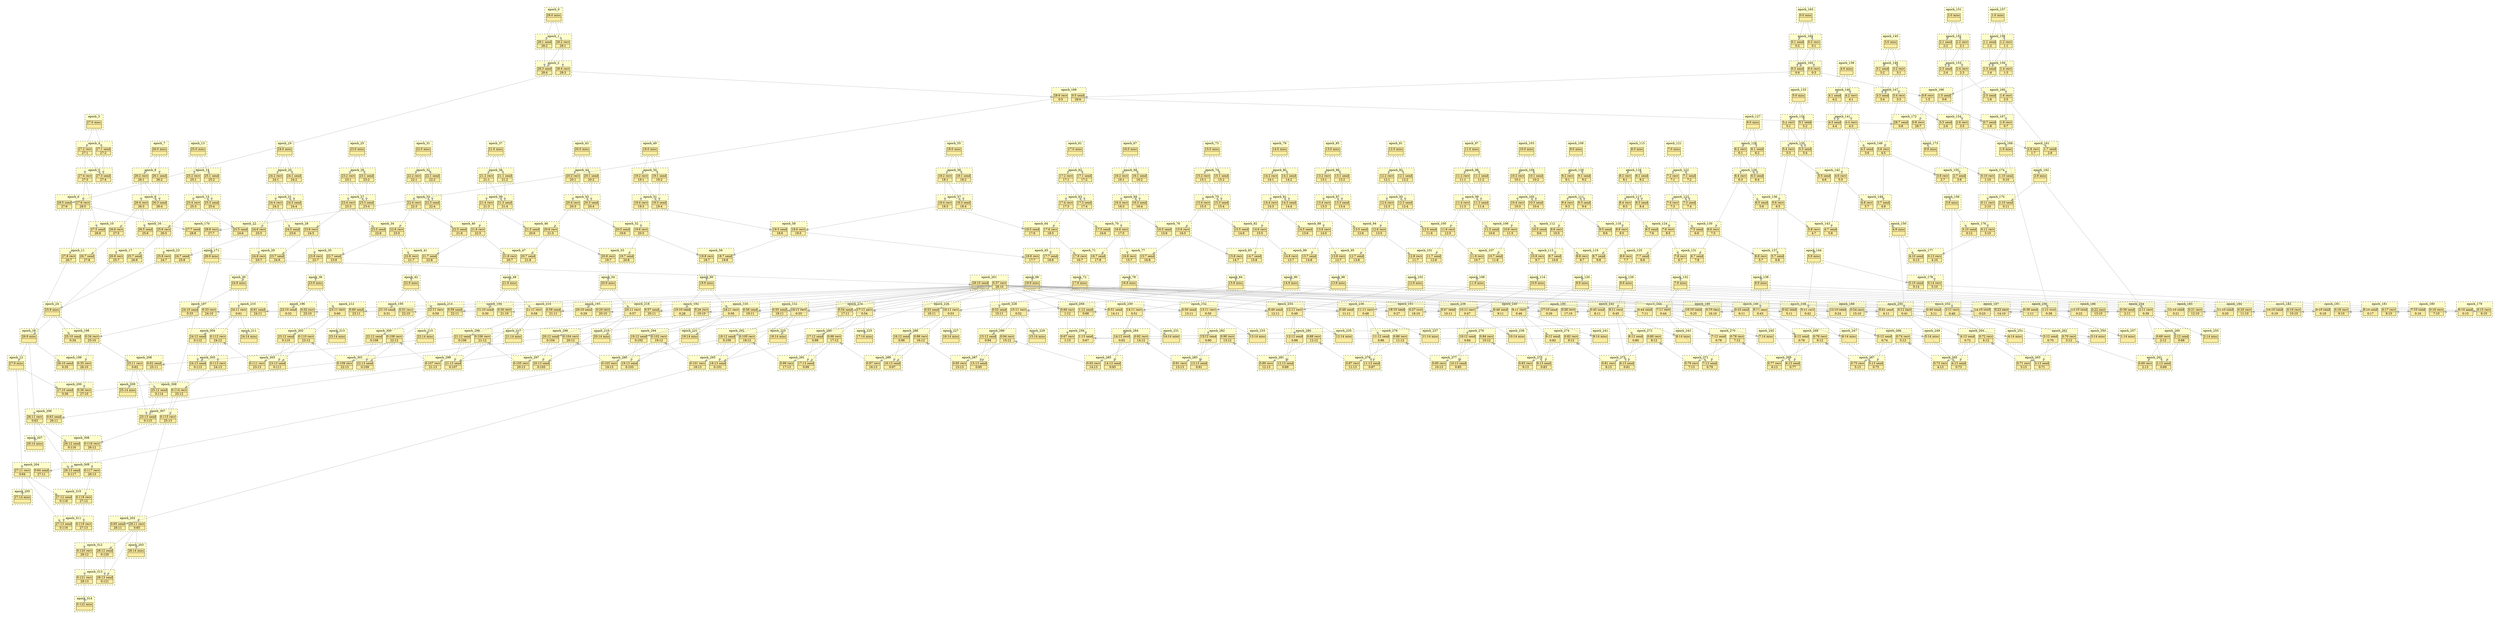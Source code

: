 digraph{node[shape=none margin=0 style=filled colorscheme=ylorrd9 fillcolor=2];compound=true;splines=line;subgraph clusterdummy0_0{style=invis;subgraph clusterdummy0_1{style=invis;subgraph clusterdummy0_2{style=invis;subgraph cluster0{style=dashed;colorscheme=ylorrd9;bgcolor=1;edge[arrowhead=empty];label=epoch_0;528[label=<<table border="0" cellborder="0" cellspacing="0"><tr><td>28:0 misc</td></tr><hr/><tr><td> </td></tr></table>>];}}}}subgraph clusterdummy1_0{style=invis;subgraph clusterdummy1_1{style=invis;subgraph clusterdummy1_2{style=invis;subgraph cluster1{style=dashed;colorscheme=ylorrd9;bgcolor=1;edge[arrowhead=empty];label=epoch_1;529[label=<<table border="0" cellborder="0" cellspacing="0"><tr><td>28:1 send</td></tr><hr/><tr><td> 28:2 </td></tr></table>>];530[label=<<table border="0" cellborder="0" cellspacing="0"><tr><td>28:2 recv</td></tr><hr/><tr><td> 28:1 </td></tr></table>>];}}}}subgraph clusterdummy2_0{style=invis;subgraph clusterdummy2_1{style=invis;subgraph clusterdummy2_2{style=invis;subgraph cluster2{style=dashed;colorscheme=ylorrd9;bgcolor=1;edge[arrowhead=empty];label=epoch_2;531[label=<<table border="0" cellborder="0" cellspacing="0"><tr><td>28:3 send</td></tr><hr/><tr><td> 28:4 </td></tr></table>>];532[label=<<table border="0" cellborder="0" cellspacing="0"><tr><td>28:4 recv</td></tr><hr/><tr><td> 28:3 </td></tr></table>>];}}}}subgraph clusterdummy3_0{style=invis;subgraph clusterdummy3_1{style=invis;subgraph clusterdummy3_2{style=invis;subgraph cluster3{style=dashed;colorscheme=ylorrd9;bgcolor=1;edge[arrowhead=empty];label=epoch_3;513[label=<<table border="0" cellborder="0" cellspacing="0"><tr><td>27:0 misc</td></tr><hr/><tr><td> </td></tr></table>>];}}}}subgraph clusterdummy4_0{style=invis;subgraph clusterdummy4_1{style=invis;subgraph clusterdummy4_2{style=invis;subgraph cluster4{style=dashed;colorscheme=ylorrd9;bgcolor=1;edge[arrowhead=empty];label=epoch_4;514[label=<<table border="0" cellborder="0" cellspacing="0"><tr><td>27:1 send</td></tr><hr/><tr><td> 27:2 </td></tr></table>>];515[label=<<table border="0" cellborder="0" cellspacing="0"><tr><td>27:2 recv</td></tr><hr/><tr><td> 27:1 </td></tr></table>>];}}}}subgraph clusterdummy5_0{style=invis;subgraph clusterdummy5_1{style=invis;subgraph clusterdummy5_2{style=invis;subgraph cluster5{style=dashed;colorscheme=ylorrd9;bgcolor=1;edge[arrowhead=empty];label=epoch_5;516[label=<<table border="0" cellborder="0" cellspacing="0"><tr><td>27:3 send</td></tr><hr/><tr><td> 27:4 </td></tr></table>>];517[label=<<table border="0" cellborder="0" cellspacing="0"><tr><td>27:4 recv</td></tr><hr/><tr><td> 27:3 </td></tr></table>>];}}}}subgraph clusterdummy6_0{style=invis;subgraph clusterdummy6_1{style=invis;subgraph clusterdummy6_2{style=invis;subgraph cluster6{style=dashed;colorscheme=ylorrd9;bgcolor=1;edge[arrowhead=empty];label=epoch_6;519[label=<<table border="0" cellborder="0" cellspacing="0"><tr><td>27:6 recv</td></tr><hr/><tr><td> 28:5 </td></tr></table>>];533[label=<<table border="0" cellborder="0" cellspacing="0"><tr><td>28:5 send</td></tr><hr/><tr><td> 27:6 </td></tr></table>>];}}}}subgraph clusterdummy7_0{style=invis;subgraph clusterdummy7_1{style=invis;subgraph clusterdummy7_2{style=invis;subgraph cluster7{style=dashed;colorscheme=ylorrd9;bgcolor=1;edge[arrowhead=empty];label=epoch_7;498[label=<<table border="0" cellborder="0" cellspacing="0"><tr><td>26:0 misc</td></tr><hr/><tr><td> </td></tr></table>>];}}}}subgraph clusterdummy8_0{style=invis;subgraph clusterdummy8_1{style=invis;subgraph clusterdummy8_2{style=invis;subgraph cluster8{style=dashed;colorscheme=ylorrd9;bgcolor=1;edge[arrowhead=empty];label=epoch_8;499[label=<<table border="0" cellborder="0" cellspacing="0"><tr><td>26:1 send</td></tr><hr/><tr><td> 26:2 </td></tr></table>>];500[label=<<table border="0" cellborder="0" cellspacing="0"><tr><td>26:2 recv</td></tr><hr/><tr><td> 26:1 </td></tr></table>>];}}}}subgraph clusterdummy9_0{style=invis;subgraph clusterdummy9_1{style=invis;subgraph clusterdummy9_2{style=invis;subgraph cluster9{style=dashed;colorscheme=ylorrd9;bgcolor=1;edge[arrowhead=empty];label=epoch_9;501[label=<<table border="0" cellborder="0" cellspacing="0"><tr><td>26:3 send</td></tr><hr/><tr><td> 26:4 </td></tr></table>>];502[label=<<table border="0" cellborder="0" cellspacing="0"><tr><td>26:4 recv</td></tr><hr/><tr><td> 26:3 </td></tr></table>>];}}}}subgraph clusterdummy10_0{style=invis;subgraph clusterdummy10_1{style=invis;subgraph clusterdummy10_2{style=invis;subgraph cluster10{style=dashed;colorscheme=ylorrd9;bgcolor=1;edge[arrowhead=empty];label=epoch_10;504[label=<<table border="0" cellborder="0" cellspacing="0"><tr><td>26:6 recv</td></tr><hr/><tr><td> 27:5 </td></tr></table>>];518[label=<<table border="0" cellborder="0" cellspacing="0"><tr><td>27:5 send</td></tr><hr/><tr><td> 26:6 </td></tr></table>>];}}}}subgraph clusterdummy11_0{style=invis;subgraph clusterdummy11_1{style=invis;subgraph clusterdummy11_2{style=invis;subgraph cluster11{style=dashed;colorscheme=ylorrd9;bgcolor=1;edge[arrowhead=empty];label=epoch_11;505[label=<<table border="0" cellborder="0" cellspacing="0"><tr><td>26:7 send</td></tr><hr/><tr><td> 27:8 </td></tr></table>>];521[label=<<table border="0" cellborder="0" cellspacing="0"><tr><td>27:8 recv</td></tr><hr/><tr><td> 26:7 </td></tr></table>>];}}}}subgraph clusterdummy12_0{style=invis;subgraph clusterdummy12_1{style=invis;subgraph clusterdummy12_2{style=invis;subgraph cluster12{style=dashed;colorscheme=ylorrd9;bgcolor=1;edge[arrowhead=empty];label=epoch_12;522[label=<<table border="0" cellborder="0" cellspacing="0"><tr><td>27:9 misc</td></tr><hr/><tr><td> </td></tr></table>>];}}}}subgraph clusterdummy13_0{style=invis;subgraph clusterdummy13_1{style=invis;subgraph clusterdummy13_2{style=invis;subgraph cluster13{style=dashed;colorscheme=ylorrd9;bgcolor=1;edge[arrowhead=empty];label=epoch_13;483[label=<<table border="0" cellborder="0" cellspacing="0"><tr><td>25:0 misc</td></tr><hr/><tr><td> </td></tr></table>>];}}}}subgraph clusterdummy14_0{style=invis;subgraph clusterdummy14_1{style=invis;subgraph clusterdummy14_2{style=invis;subgraph cluster14{style=dashed;colorscheme=ylorrd9;bgcolor=1;edge[arrowhead=empty];label=epoch_14;484[label=<<table border="0" cellborder="0" cellspacing="0"><tr><td>25:1 send</td></tr><hr/><tr><td> 25:2 </td></tr></table>>];485[label=<<table border="0" cellborder="0" cellspacing="0"><tr><td>25:2 recv</td></tr><hr/><tr><td> 25:1 </td></tr></table>>];}}}}subgraph clusterdummy15_0{style=invis;subgraph clusterdummy15_1{style=invis;subgraph clusterdummy15_2{style=invis;subgraph cluster15{style=dashed;colorscheme=ylorrd9;bgcolor=1;edge[arrowhead=empty];label=epoch_15;486[label=<<table border="0" cellborder="0" cellspacing="0"><tr><td>25:3 send</td></tr><hr/><tr><td> 25:4 </td></tr></table>>];487[label=<<table border="0" cellborder="0" cellspacing="0"><tr><td>25:4 recv</td></tr><hr/><tr><td> 25:3 </td></tr></table>>];}}}}subgraph clusterdummy16_0{style=invis;subgraph clusterdummy16_1{style=invis;subgraph clusterdummy16_2{style=invis;subgraph cluster16{style=dashed;colorscheme=ylorrd9;bgcolor=1;edge[arrowhead=empty];label=epoch_16;489[label=<<table border="0" cellborder="0" cellspacing="0"><tr><td>25:6 recv</td></tr><hr/><tr><td> 26:5 </td></tr></table>>];503[label=<<table border="0" cellborder="0" cellspacing="0"><tr><td>26:5 send</td></tr><hr/><tr><td> 25:6 </td></tr></table>>];}}}}subgraph clusterdummy17_0{style=invis;subgraph clusterdummy17_1{style=invis;subgraph clusterdummy17_2{style=invis;subgraph cluster17{style=dashed;colorscheme=ylorrd9;bgcolor=1;edge[arrowhead=empty];label=epoch_17;490[label=<<table border="0" cellborder="0" cellspacing="0"><tr><td>25:7 send</td></tr><hr/><tr><td> 26:8 </td></tr></table>>];506[label=<<table border="0" cellborder="0" cellspacing="0"><tr><td>26:8 recv</td></tr><hr/><tr><td> 25:7 </td></tr></table>>];}}}}subgraph clusterdummy18_0{style=invis;subgraph clusterdummy18_1{style=invis;subgraph clusterdummy18_2{style=invis;subgraph cluster18{style=dashed;colorscheme=ylorrd9;bgcolor=1;edge[arrowhead=empty];label=epoch_18;507[label=<<table border="0" cellborder="0" cellspacing="0"><tr><td>26:9 misc</td></tr><hr/><tr><td> </td></tr></table>>];}}}}subgraph clusterdummy19_0{style=invis;subgraph clusterdummy19_1{style=invis;subgraph clusterdummy19_2{style=invis;subgraph cluster19{style=dashed;colorscheme=ylorrd9;bgcolor=1;edge[arrowhead=empty];label=epoch_19;468[label=<<table border="0" cellborder="0" cellspacing="0"><tr><td>24:0 misc</td></tr><hr/><tr><td> </td></tr></table>>];}}}}subgraph clusterdummy20_0{style=invis;subgraph clusterdummy20_1{style=invis;subgraph clusterdummy20_2{style=invis;subgraph cluster20{style=dashed;colorscheme=ylorrd9;bgcolor=1;edge[arrowhead=empty];label=epoch_20;469[label=<<table border="0" cellborder="0" cellspacing="0"><tr><td>24:1 send</td></tr><hr/><tr><td> 24:2 </td></tr></table>>];470[label=<<table border="0" cellborder="0" cellspacing="0"><tr><td>24:2 recv</td></tr><hr/><tr><td> 24:1 </td></tr></table>>];}}}}subgraph clusterdummy21_0{style=invis;subgraph clusterdummy21_1{style=invis;subgraph clusterdummy21_2{style=invis;subgraph cluster21{style=dashed;colorscheme=ylorrd9;bgcolor=1;edge[arrowhead=empty];label=epoch_21;471[label=<<table border="0" cellborder="0" cellspacing="0"><tr><td>24:3 send</td></tr><hr/><tr><td> 24:4 </td></tr></table>>];472[label=<<table border="0" cellborder="0" cellspacing="0"><tr><td>24:4 recv</td></tr><hr/><tr><td> 24:3 </td></tr></table>>];}}}}subgraph clusterdummy22_0{style=invis;subgraph clusterdummy22_1{style=invis;subgraph clusterdummy22_2{style=invis;subgraph cluster22{style=dashed;colorscheme=ylorrd9;bgcolor=1;edge[arrowhead=empty];label=epoch_22;474[label=<<table border="0" cellborder="0" cellspacing="0"><tr><td>24:6 recv</td></tr><hr/><tr><td> 25:5 </td></tr></table>>];488[label=<<table border="0" cellborder="0" cellspacing="0"><tr><td>25:5 send</td></tr><hr/><tr><td> 24:6 </td></tr></table>>];}}}}subgraph clusterdummy23_0{style=invis;subgraph clusterdummy23_1{style=invis;subgraph clusterdummy23_2{style=invis;subgraph cluster23{style=dashed;colorscheme=ylorrd9;bgcolor=1;edge[arrowhead=empty];label=epoch_23;475[label=<<table border="0" cellborder="0" cellspacing="0"><tr><td>24:7 send</td></tr><hr/><tr><td> 25:8 </td></tr></table>>];491[label=<<table border="0" cellborder="0" cellspacing="0"><tr><td>25:8 recv</td></tr><hr/><tr><td> 24:7 </td></tr></table>>];}}}}subgraph clusterdummy24_0{style=invis;subgraph clusterdummy24_1{style=invis;subgraph clusterdummy24_2{style=invis;subgraph cluster24{style=dashed;colorscheme=ylorrd9;bgcolor=1;edge[arrowhead=empty];label=epoch_24;492[label=<<table border="0" cellborder="0" cellspacing="0"><tr><td>25:9 misc</td></tr><hr/><tr><td> </td></tr></table>>];}}}}subgraph clusterdummy25_0{style=invis;subgraph clusterdummy25_1{style=invis;subgraph clusterdummy25_2{style=invis;subgraph cluster25{style=dashed;colorscheme=ylorrd9;bgcolor=1;edge[arrowhead=empty];label=epoch_25;453[label=<<table border="0" cellborder="0" cellspacing="0"><tr><td>23:0 misc</td></tr><hr/><tr><td> </td></tr></table>>];}}}}subgraph clusterdummy26_0{style=invis;subgraph clusterdummy26_1{style=invis;subgraph clusterdummy26_2{style=invis;subgraph cluster26{style=dashed;colorscheme=ylorrd9;bgcolor=1;edge[arrowhead=empty];label=epoch_26;454[label=<<table border="0" cellborder="0" cellspacing="0"><tr><td>23:1 send</td></tr><hr/><tr><td> 23:2 </td></tr></table>>];455[label=<<table border="0" cellborder="0" cellspacing="0"><tr><td>23:2 recv</td></tr><hr/><tr><td> 23:1 </td></tr></table>>];}}}}subgraph clusterdummy27_0{style=invis;subgraph clusterdummy27_1{style=invis;subgraph clusterdummy27_2{style=invis;subgraph cluster27{style=dashed;colorscheme=ylorrd9;bgcolor=1;edge[arrowhead=empty];label=epoch_27;456[label=<<table border="0" cellborder="0" cellspacing="0"><tr><td>23:3 send</td></tr><hr/><tr><td> 23:4 </td></tr></table>>];457[label=<<table border="0" cellborder="0" cellspacing="0"><tr><td>23:4 recv</td></tr><hr/><tr><td> 23:3 </td></tr></table>>];}}}}subgraph clusterdummy28_0{style=invis;subgraph clusterdummy28_1{style=invis;subgraph clusterdummy28_2{style=invis;subgraph cluster28{style=dashed;colorscheme=ylorrd9;bgcolor=1;edge[arrowhead=empty];label=epoch_28;459[label=<<table border="0" cellborder="0" cellspacing="0"><tr><td>23:6 recv</td></tr><hr/><tr><td> 24:5 </td></tr></table>>];473[label=<<table border="0" cellborder="0" cellspacing="0"><tr><td>24:5 send</td></tr><hr/><tr><td> 23:6 </td></tr></table>>];}}}}subgraph clusterdummy29_0{style=invis;subgraph clusterdummy29_1{style=invis;subgraph clusterdummy29_2{style=invis;subgraph cluster29{style=dashed;colorscheme=ylorrd9;bgcolor=1;edge[arrowhead=empty];label=epoch_29;460[label=<<table border="0" cellborder="0" cellspacing="0"><tr><td>23:7 send</td></tr><hr/><tr><td> 24:8 </td></tr></table>>];476[label=<<table border="0" cellborder="0" cellspacing="0"><tr><td>24:8 recv</td></tr><hr/><tr><td> 23:7 </td></tr></table>>];}}}}subgraph clusterdummy30_0{style=invis;subgraph clusterdummy30_1{style=invis;subgraph clusterdummy30_2{style=invis;subgraph cluster30{style=dashed;colorscheme=ylorrd9;bgcolor=1;edge[arrowhead=empty];label=epoch_30;477[label=<<table border="0" cellborder="0" cellspacing="0"><tr><td>24:9 misc</td></tr><hr/><tr><td> </td></tr></table>>];}}}}subgraph clusterdummy31_0{style=invis;subgraph clusterdummy31_1{style=invis;subgraph clusterdummy31_2{style=invis;subgraph cluster31{style=dashed;colorscheme=ylorrd9;bgcolor=1;edge[arrowhead=empty];label=epoch_31;438[label=<<table border="0" cellborder="0" cellspacing="0"><tr><td>22:0 misc</td></tr><hr/><tr><td> </td></tr></table>>];}}}}subgraph clusterdummy32_0{style=invis;subgraph clusterdummy32_1{style=invis;subgraph clusterdummy32_2{style=invis;subgraph cluster32{style=dashed;colorscheme=ylorrd9;bgcolor=1;edge[arrowhead=empty];label=epoch_32;439[label=<<table border="0" cellborder="0" cellspacing="0"><tr><td>22:1 send</td></tr><hr/><tr><td> 22:2 </td></tr></table>>];440[label=<<table border="0" cellborder="0" cellspacing="0"><tr><td>22:2 recv</td></tr><hr/><tr><td> 22:1 </td></tr></table>>];}}}}subgraph clusterdummy33_0{style=invis;subgraph clusterdummy33_1{style=invis;subgraph clusterdummy33_2{style=invis;subgraph cluster33{style=dashed;colorscheme=ylorrd9;bgcolor=1;edge[arrowhead=empty];label=epoch_33;441[label=<<table border="0" cellborder="0" cellspacing="0"><tr><td>22:3 send</td></tr><hr/><tr><td> 22:4 </td></tr></table>>];442[label=<<table border="0" cellborder="0" cellspacing="0"><tr><td>22:4 recv</td></tr><hr/><tr><td> 22:3 </td></tr></table>>];}}}}subgraph clusterdummy34_0{style=invis;subgraph clusterdummy34_1{style=invis;subgraph clusterdummy34_2{style=invis;subgraph cluster34{style=dashed;colorscheme=ylorrd9;bgcolor=1;edge[arrowhead=empty];label=epoch_34;444[label=<<table border="0" cellborder="0" cellspacing="0"><tr><td>22:6 recv</td></tr><hr/><tr><td> 23:5 </td></tr></table>>];458[label=<<table border="0" cellborder="0" cellspacing="0"><tr><td>23:5 send</td></tr><hr/><tr><td> 22:6 </td></tr></table>>];}}}}subgraph clusterdummy35_0{style=invis;subgraph clusterdummy35_1{style=invis;subgraph clusterdummy35_2{style=invis;subgraph cluster35{style=dashed;colorscheme=ylorrd9;bgcolor=1;edge[arrowhead=empty];label=epoch_35;445[label=<<table border="0" cellborder="0" cellspacing="0"><tr><td>22:7 send</td></tr><hr/><tr><td> 23:8 </td></tr></table>>];461[label=<<table border="0" cellborder="0" cellspacing="0"><tr><td>23:8 recv</td></tr><hr/><tr><td> 22:7 </td></tr></table>>];}}}}subgraph clusterdummy36_0{style=invis;subgraph clusterdummy36_1{style=invis;subgraph clusterdummy36_2{style=invis;subgraph cluster36{style=dashed;colorscheme=ylorrd9;bgcolor=1;edge[arrowhead=empty];label=epoch_36;462[label=<<table border="0" cellborder="0" cellspacing="0"><tr><td>23:9 misc</td></tr><hr/><tr><td> </td></tr></table>>];}}}}subgraph clusterdummy37_0{style=invis;subgraph clusterdummy37_1{style=invis;subgraph clusterdummy37_2{style=invis;subgraph cluster37{style=dashed;colorscheme=ylorrd9;bgcolor=1;edge[arrowhead=empty];label=epoch_37;423[label=<<table border="0" cellborder="0" cellspacing="0"><tr><td>21:0 misc</td></tr><hr/><tr><td> </td></tr></table>>];}}}}subgraph clusterdummy38_0{style=invis;subgraph clusterdummy38_1{style=invis;subgraph clusterdummy38_2{style=invis;subgraph cluster38{style=dashed;colorscheme=ylorrd9;bgcolor=1;edge[arrowhead=empty];label=epoch_38;424[label=<<table border="0" cellborder="0" cellspacing="0"><tr><td>21:1 send</td></tr><hr/><tr><td> 21:2 </td></tr></table>>];425[label=<<table border="0" cellborder="0" cellspacing="0"><tr><td>21:2 recv</td></tr><hr/><tr><td> 21:1 </td></tr></table>>];}}}}subgraph clusterdummy39_0{style=invis;subgraph clusterdummy39_1{style=invis;subgraph clusterdummy39_2{style=invis;subgraph cluster39{style=dashed;colorscheme=ylorrd9;bgcolor=1;edge[arrowhead=empty];label=epoch_39;426[label=<<table border="0" cellborder="0" cellspacing="0"><tr><td>21:3 send</td></tr><hr/><tr><td> 21:4 </td></tr></table>>];427[label=<<table border="0" cellborder="0" cellspacing="0"><tr><td>21:4 recv</td></tr><hr/><tr><td> 21:3 </td></tr></table>>];}}}}subgraph clusterdummy40_0{style=invis;subgraph clusterdummy40_1{style=invis;subgraph clusterdummy40_2{style=invis;subgraph cluster40{style=dashed;colorscheme=ylorrd9;bgcolor=1;edge[arrowhead=empty];label=epoch_40;429[label=<<table border="0" cellborder="0" cellspacing="0"><tr><td>21:6 recv</td></tr><hr/><tr><td> 22:5 </td></tr></table>>];443[label=<<table border="0" cellborder="0" cellspacing="0"><tr><td>22:5 send</td></tr><hr/><tr><td> 21:6 </td></tr></table>>];}}}}subgraph clusterdummy41_0{style=invis;subgraph clusterdummy41_1{style=invis;subgraph clusterdummy41_2{style=invis;subgraph cluster41{style=dashed;colorscheme=ylorrd9;bgcolor=1;edge[arrowhead=empty];label=epoch_41;430[label=<<table border="0" cellborder="0" cellspacing="0"><tr><td>21:7 send</td></tr><hr/><tr><td> 22:8 </td></tr></table>>];446[label=<<table border="0" cellborder="0" cellspacing="0"><tr><td>22:8 recv</td></tr><hr/><tr><td> 21:7 </td></tr></table>>];}}}}subgraph clusterdummy42_0{style=invis;subgraph clusterdummy42_1{style=invis;subgraph clusterdummy42_2{style=invis;subgraph cluster42{style=dashed;colorscheme=ylorrd9;bgcolor=1;edge[arrowhead=empty];label=epoch_42;447[label=<<table border="0" cellborder="0" cellspacing="0"><tr><td>22:9 misc</td></tr><hr/><tr><td> </td></tr></table>>];}}}}subgraph clusterdummy43_0{style=invis;subgraph clusterdummy43_1{style=invis;subgraph clusterdummy43_2{style=invis;subgraph cluster43{style=dashed;colorscheme=ylorrd9;bgcolor=1;edge[arrowhead=empty];label=epoch_43;408[label=<<table border="0" cellborder="0" cellspacing="0"><tr><td>20:0 misc</td></tr><hr/><tr><td> </td></tr></table>>];}}}}subgraph clusterdummy44_0{style=invis;subgraph clusterdummy44_1{style=invis;subgraph clusterdummy44_2{style=invis;subgraph cluster44{style=dashed;colorscheme=ylorrd9;bgcolor=1;edge[arrowhead=empty];label=epoch_44;409[label=<<table border="0" cellborder="0" cellspacing="0"><tr><td>20:1 send</td></tr><hr/><tr><td> 20:2 </td></tr></table>>];410[label=<<table border="0" cellborder="0" cellspacing="0"><tr><td>20:2 recv</td></tr><hr/><tr><td> 20:1 </td></tr></table>>];}}}}subgraph clusterdummy45_0{style=invis;subgraph clusterdummy45_1{style=invis;subgraph clusterdummy45_2{style=invis;subgraph cluster45{style=dashed;colorscheme=ylorrd9;bgcolor=1;edge[arrowhead=empty];label=epoch_45;411[label=<<table border="0" cellborder="0" cellspacing="0"><tr><td>20:3 send</td></tr><hr/><tr><td> 20:4 </td></tr></table>>];412[label=<<table border="0" cellborder="0" cellspacing="0"><tr><td>20:4 recv</td></tr><hr/><tr><td> 20:3 </td></tr></table>>];}}}}subgraph clusterdummy46_0{style=invis;subgraph clusterdummy46_1{style=invis;subgraph clusterdummy46_2{style=invis;subgraph cluster46{style=dashed;colorscheme=ylorrd9;bgcolor=1;edge[arrowhead=empty];label=epoch_46;414[label=<<table border="0" cellborder="0" cellspacing="0"><tr><td>20:6 recv</td></tr><hr/><tr><td> 21:5 </td></tr></table>>];428[label=<<table border="0" cellborder="0" cellspacing="0"><tr><td>21:5 send</td></tr><hr/><tr><td> 20:6 </td></tr></table>>];}}}}subgraph clusterdummy47_0{style=invis;subgraph clusterdummy47_1{style=invis;subgraph clusterdummy47_2{style=invis;subgraph cluster47{style=dashed;colorscheme=ylorrd9;bgcolor=1;edge[arrowhead=empty];label=epoch_47;415[label=<<table border="0" cellborder="0" cellspacing="0"><tr><td>20:7 send</td></tr><hr/><tr><td> 21:8 </td></tr></table>>];431[label=<<table border="0" cellborder="0" cellspacing="0"><tr><td>21:8 recv</td></tr><hr/><tr><td> 20:7 </td></tr></table>>];}}}}subgraph clusterdummy48_0{style=invis;subgraph clusterdummy48_1{style=invis;subgraph clusterdummy48_2{style=invis;subgraph cluster48{style=dashed;colorscheme=ylorrd9;bgcolor=1;edge[arrowhead=empty];label=epoch_48;432[label=<<table border="0" cellborder="0" cellspacing="0"><tr><td>21:9 misc</td></tr><hr/><tr><td> </td></tr></table>>];}}}}subgraph clusterdummy49_0{style=invis;subgraph clusterdummy49_1{style=invis;subgraph clusterdummy49_2{style=invis;subgraph cluster49{style=dashed;colorscheme=ylorrd9;bgcolor=1;edge[arrowhead=empty];label=epoch_49;393[label=<<table border="0" cellborder="0" cellspacing="0"><tr><td>19:0 misc</td></tr><hr/><tr><td> </td></tr></table>>];}}}}subgraph clusterdummy50_0{style=invis;subgraph clusterdummy50_1{style=invis;subgraph clusterdummy50_2{style=invis;subgraph cluster50{style=dashed;colorscheme=ylorrd9;bgcolor=1;edge[arrowhead=empty];label=epoch_50;394[label=<<table border="0" cellborder="0" cellspacing="0"><tr><td>19:1 send</td></tr><hr/><tr><td> 19:2 </td></tr></table>>];395[label=<<table border="0" cellborder="0" cellspacing="0"><tr><td>19:2 recv</td></tr><hr/><tr><td> 19:1 </td></tr></table>>];}}}}subgraph clusterdummy51_0{style=invis;subgraph clusterdummy51_1{style=invis;subgraph clusterdummy51_2{style=invis;subgraph cluster51{style=dashed;colorscheme=ylorrd9;bgcolor=1;edge[arrowhead=empty];label=epoch_51;396[label=<<table border="0" cellborder="0" cellspacing="0"><tr><td>19:3 send</td></tr><hr/><tr><td> 19:4 </td></tr></table>>];397[label=<<table border="0" cellborder="0" cellspacing="0"><tr><td>19:4 recv</td></tr><hr/><tr><td> 19:3 </td></tr></table>>];}}}}subgraph clusterdummy52_0{style=invis;subgraph clusterdummy52_1{style=invis;subgraph clusterdummy52_2{style=invis;subgraph cluster52{style=dashed;colorscheme=ylorrd9;bgcolor=1;edge[arrowhead=empty];label=epoch_52;399[label=<<table border="0" cellborder="0" cellspacing="0"><tr><td>19:6 recv</td></tr><hr/><tr><td> 20:5 </td></tr></table>>];413[label=<<table border="0" cellborder="0" cellspacing="0"><tr><td>20:5 send</td></tr><hr/><tr><td> 19:6 </td></tr></table>>];}}}}subgraph clusterdummy53_0{style=invis;subgraph clusterdummy53_1{style=invis;subgraph clusterdummy53_2{style=invis;subgraph cluster53{style=dashed;colorscheme=ylorrd9;bgcolor=1;edge[arrowhead=empty];label=epoch_53;400[label=<<table border="0" cellborder="0" cellspacing="0"><tr><td>19:7 send</td></tr><hr/><tr><td> 20:8 </td></tr></table>>];416[label=<<table border="0" cellborder="0" cellspacing="0"><tr><td>20:8 recv</td></tr><hr/><tr><td> 19:7 </td></tr></table>>];}}}}subgraph clusterdummy54_0{style=invis;subgraph clusterdummy54_1{style=invis;subgraph clusterdummy54_2{style=invis;subgraph cluster54{style=dashed;colorscheme=ylorrd9;bgcolor=1;edge[arrowhead=empty];label=epoch_54;417[label=<<table border="0" cellborder="0" cellspacing="0"><tr><td>20:9 misc</td></tr><hr/><tr><td> </td></tr></table>>];}}}}subgraph clusterdummy55_0{style=invis;subgraph clusterdummy55_1{style=invis;subgraph clusterdummy55_2{style=invis;subgraph cluster55{style=dashed;colorscheme=ylorrd9;bgcolor=1;edge[arrowhead=empty];label=epoch_55;378[label=<<table border="0" cellborder="0" cellspacing="0"><tr><td>18:0 misc</td></tr><hr/><tr><td> </td></tr></table>>];}}}}subgraph clusterdummy56_0{style=invis;subgraph clusterdummy56_1{style=invis;subgraph clusterdummy56_2{style=invis;subgraph cluster56{style=dashed;colorscheme=ylorrd9;bgcolor=1;edge[arrowhead=empty];label=epoch_56;379[label=<<table border="0" cellborder="0" cellspacing="0"><tr><td>18:1 send</td></tr><hr/><tr><td> 18:2 </td></tr></table>>];380[label=<<table border="0" cellborder="0" cellspacing="0"><tr><td>18:2 recv</td></tr><hr/><tr><td> 18:1 </td></tr></table>>];}}}}subgraph clusterdummy57_0{style=invis;subgraph clusterdummy57_1{style=invis;subgraph clusterdummy57_2{style=invis;subgraph cluster57{style=dashed;colorscheme=ylorrd9;bgcolor=1;edge[arrowhead=empty];label=epoch_57;381[label=<<table border="0" cellborder="0" cellspacing="0"><tr><td>18:3 send</td></tr><hr/><tr><td> 18:4 </td></tr></table>>];382[label=<<table border="0" cellborder="0" cellspacing="0"><tr><td>18:4 recv</td></tr><hr/><tr><td> 18:3 </td></tr></table>>];}}}}subgraph clusterdummy58_0{style=invis;subgraph clusterdummy58_1{style=invis;subgraph clusterdummy58_2{style=invis;subgraph cluster58{style=dashed;colorscheme=ylorrd9;bgcolor=1;edge[arrowhead=empty];label=epoch_58;384[label=<<table border="0" cellborder="0" cellspacing="0"><tr><td>18:6 recv</td></tr><hr/><tr><td> 19:5 </td></tr></table>>];398[label=<<table border="0" cellborder="0" cellspacing="0"><tr><td>19:5 send</td></tr><hr/><tr><td> 18:6 </td></tr></table>>];}}}}subgraph clusterdummy59_0{style=invis;subgraph clusterdummy59_1{style=invis;subgraph clusterdummy59_2{style=invis;subgraph cluster59{style=dashed;colorscheme=ylorrd9;bgcolor=1;edge[arrowhead=empty];label=epoch_59;385[label=<<table border="0" cellborder="0" cellspacing="0"><tr><td>18:7 send</td></tr><hr/><tr><td> 19:8 </td></tr></table>>];401[label=<<table border="0" cellborder="0" cellspacing="0"><tr><td>19:8 recv</td></tr><hr/><tr><td> 18:7 </td></tr></table>>];}}}}subgraph clusterdummy60_0{style=invis;subgraph clusterdummy60_1{style=invis;subgraph clusterdummy60_2{style=invis;subgraph cluster60{style=dashed;colorscheme=ylorrd9;bgcolor=1;edge[arrowhead=empty];label=epoch_60;402[label=<<table border="0" cellborder="0" cellspacing="0"><tr><td>19:9 misc</td></tr><hr/><tr><td> </td></tr></table>>];}}}}subgraph clusterdummy61_0{style=invis;subgraph clusterdummy61_1{style=invis;subgraph clusterdummy61_2{style=invis;subgraph cluster61{style=dashed;colorscheme=ylorrd9;bgcolor=1;edge[arrowhead=empty];label=epoch_61;363[label=<<table border="0" cellborder="0" cellspacing="0"><tr><td>17:0 misc</td></tr><hr/><tr><td> </td></tr></table>>];}}}}subgraph clusterdummy62_0{style=invis;subgraph clusterdummy62_1{style=invis;subgraph clusterdummy62_2{style=invis;subgraph cluster62{style=dashed;colorscheme=ylorrd9;bgcolor=1;edge[arrowhead=empty];label=epoch_62;364[label=<<table border="0" cellborder="0" cellspacing="0"><tr><td>17:1 send</td></tr><hr/><tr><td> 17:2 </td></tr></table>>];365[label=<<table border="0" cellborder="0" cellspacing="0"><tr><td>17:2 recv</td></tr><hr/><tr><td> 17:1 </td></tr></table>>];}}}}subgraph clusterdummy63_0{style=invis;subgraph clusterdummy63_1{style=invis;subgraph clusterdummy63_2{style=invis;subgraph cluster63{style=dashed;colorscheme=ylorrd9;bgcolor=1;edge[arrowhead=empty];label=epoch_63;366[label=<<table border="0" cellborder="0" cellspacing="0"><tr><td>17:3 send</td></tr><hr/><tr><td> 17:4 </td></tr></table>>];367[label=<<table border="0" cellborder="0" cellspacing="0"><tr><td>17:4 recv</td></tr><hr/><tr><td> 17:3 </td></tr></table>>];}}}}subgraph clusterdummy64_0{style=invis;subgraph clusterdummy64_1{style=invis;subgraph clusterdummy64_2{style=invis;subgraph cluster64{style=dashed;colorscheme=ylorrd9;bgcolor=1;edge[arrowhead=empty];label=epoch_64;369[label=<<table border="0" cellborder="0" cellspacing="0"><tr><td>17:6 recv</td></tr><hr/><tr><td> 18:5 </td></tr></table>>];383[label=<<table border="0" cellborder="0" cellspacing="0"><tr><td>18:5 send</td></tr><hr/><tr><td> 17:6 </td></tr></table>>];}}}}subgraph clusterdummy65_0{style=invis;subgraph clusterdummy65_1{style=invis;subgraph clusterdummy65_2{style=invis;subgraph cluster65{style=dashed;colorscheme=ylorrd9;bgcolor=1;edge[arrowhead=empty];label=epoch_65;370[label=<<table border="0" cellborder="0" cellspacing="0"><tr><td>17:7 send</td></tr><hr/><tr><td> 18:8 </td></tr></table>>];386[label=<<table border="0" cellborder="0" cellspacing="0"><tr><td>18:8 recv</td></tr><hr/><tr><td> 17:7 </td></tr></table>>];}}}}subgraph clusterdummy66_0{style=invis;subgraph clusterdummy66_1{style=invis;subgraph clusterdummy66_2{style=invis;subgraph cluster66{style=dashed;colorscheme=ylorrd9;bgcolor=1;edge[arrowhead=empty];label=epoch_66;387[label=<<table border="0" cellborder="0" cellspacing="0"><tr><td>18:9 misc</td></tr><hr/><tr><td> </td></tr></table>>];}}}}subgraph clusterdummy67_0{style=invis;subgraph clusterdummy67_1{style=invis;subgraph clusterdummy67_2{style=invis;subgraph cluster67{style=dashed;colorscheme=ylorrd9;bgcolor=1;edge[arrowhead=empty];label=epoch_67;348[label=<<table border="0" cellborder="0" cellspacing="0"><tr><td>16:0 misc</td></tr><hr/><tr><td> </td></tr></table>>];}}}}subgraph clusterdummy68_0{style=invis;subgraph clusterdummy68_1{style=invis;subgraph clusterdummy68_2{style=invis;subgraph cluster68{style=dashed;colorscheme=ylorrd9;bgcolor=1;edge[arrowhead=empty];label=epoch_68;349[label=<<table border="0" cellborder="0" cellspacing="0"><tr><td>16:1 send</td></tr><hr/><tr><td> 16:2 </td></tr></table>>];350[label=<<table border="0" cellborder="0" cellspacing="0"><tr><td>16:2 recv</td></tr><hr/><tr><td> 16:1 </td></tr></table>>];}}}}subgraph clusterdummy69_0{style=invis;subgraph clusterdummy69_1{style=invis;subgraph clusterdummy69_2{style=invis;subgraph cluster69{style=dashed;colorscheme=ylorrd9;bgcolor=1;edge[arrowhead=empty];label=epoch_69;351[label=<<table border="0" cellborder="0" cellspacing="0"><tr><td>16:3 send</td></tr><hr/><tr><td> 16:4 </td></tr></table>>];352[label=<<table border="0" cellborder="0" cellspacing="0"><tr><td>16:4 recv</td></tr><hr/><tr><td> 16:3 </td></tr></table>>];}}}}subgraph clusterdummy70_0{style=invis;subgraph clusterdummy70_1{style=invis;subgraph clusterdummy70_2{style=invis;subgraph cluster70{style=dashed;colorscheme=ylorrd9;bgcolor=1;edge[arrowhead=empty];label=epoch_70;354[label=<<table border="0" cellborder="0" cellspacing="0"><tr><td>16:6 recv</td></tr><hr/><tr><td> 17:5 </td></tr></table>>];368[label=<<table border="0" cellborder="0" cellspacing="0"><tr><td>17:5 send</td></tr><hr/><tr><td> 16:6 </td></tr></table>>];}}}}subgraph clusterdummy71_0{style=invis;subgraph clusterdummy71_1{style=invis;subgraph clusterdummy71_2{style=invis;subgraph cluster71{style=dashed;colorscheme=ylorrd9;bgcolor=1;edge[arrowhead=empty];label=epoch_71;355[label=<<table border="0" cellborder="0" cellspacing="0"><tr><td>16:7 send</td></tr><hr/><tr><td> 17:8 </td></tr></table>>];371[label=<<table border="0" cellborder="0" cellspacing="0"><tr><td>17:8 recv</td></tr><hr/><tr><td> 16:7 </td></tr></table>>];}}}}subgraph clusterdummy72_0{style=invis;subgraph clusterdummy72_1{style=invis;subgraph clusterdummy72_2{style=invis;subgraph cluster72{style=dashed;colorscheme=ylorrd9;bgcolor=1;edge[arrowhead=empty];label=epoch_72;372[label=<<table border="0" cellborder="0" cellspacing="0"><tr><td>17:9 misc</td></tr><hr/><tr><td> </td></tr></table>>];}}}}subgraph clusterdummy73_0{style=invis;subgraph clusterdummy73_1{style=invis;subgraph clusterdummy73_2{style=invis;subgraph cluster73{style=dashed;colorscheme=ylorrd9;bgcolor=1;edge[arrowhead=empty];label=epoch_73;333[label=<<table border="0" cellborder="0" cellspacing="0"><tr><td>15:0 misc</td></tr><hr/><tr><td> </td></tr></table>>];}}}}subgraph clusterdummy74_0{style=invis;subgraph clusterdummy74_1{style=invis;subgraph clusterdummy74_2{style=invis;subgraph cluster74{style=dashed;colorscheme=ylorrd9;bgcolor=1;edge[arrowhead=empty];label=epoch_74;334[label=<<table border="0" cellborder="0" cellspacing="0"><tr><td>15:1 send</td></tr><hr/><tr><td> 15:2 </td></tr></table>>];335[label=<<table border="0" cellborder="0" cellspacing="0"><tr><td>15:2 recv</td></tr><hr/><tr><td> 15:1 </td></tr></table>>];}}}}subgraph clusterdummy75_0{style=invis;subgraph clusterdummy75_1{style=invis;subgraph clusterdummy75_2{style=invis;subgraph cluster75{style=dashed;colorscheme=ylorrd9;bgcolor=1;edge[arrowhead=empty];label=epoch_75;336[label=<<table border="0" cellborder="0" cellspacing="0"><tr><td>15:3 send</td></tr><hr/><tr><td> 15:4 </td></tr></table>>];337[label=<<table border="0" cellborder="0" cellspacing="0"><tr><td>15:4 recv</td></tr><hr/><tr><td> 15:3 </td></tr></table>>];}}}}subgraph clusterdummy76_0{style=invis;subgraph clusterdummy76_1{style=invis;subgraph clusterdummy76_2{style=invis;subgraph cluster76{style=dashed;colorscheme=ylorrd9;bgcolor=1;edge[arrowhead=empty];label=epoch_76;339[label=<<table border="0" cellborder="0" cellspacing="0"><tr><td>15:6 recv</td></tr><hr/><tr><td> 16:5 </td></tr></table>>];353[label=<<table border="0" cellborder="0" cellspacing="0"><tr><td>16:5 send</td></tr><hr/><tr><td> 15:6 </td></tr></table>>];}}}}subgraph clusterdummy77_0{style=invis;subgraph clusterdummy77_1{style=invis;subgraph clusterdummy77_2{style=invis;subgraph cluster77{style=dashed;colorscheme=ylorrd9;bgcolor=1;edge[arrowhead=empty];label=epoch_77;340[label=<<table border="0" cellborder="0" cellspacing="0"><tr><td>15:7 send</td></tr><hr/><tr><td> 16:8 </td></tr></table>>];356[label=<<table border="0" cellborder="0" cellspacing="0"><tr><td>16:8 recv</td></tr><hr/><tr><td> 15:7 </td></tr></table>>];}}}}subgraph clusterdummy78_0{style=invis;subgraph clusterdummy78_1{style=invis;subgraph clusterdummy78_2{style=invis;subgraph cluster78{style=dashed;colorscheme=ylorrd9;bgcolor=1;edge[arrowhead=empty];label=epoch_78;357[label=<<table border="0" cellborder="0" cellspacing="0"><tr><td>16:9 misc</td></tr><hr/><tr><td> </td></tr></table>>];}}}}subgraph clusterdummy79_0{style=invis;subgraph clusterdummy79_1{style=invis;subgraph clusterdummy79_2{style=invis;subgraph cluster79{style=dashed;colorscheme=ylorrd9;bgcolor=1;edge[arrowhead=empty];label=epoch_79;318[label=<<table border="0" cellborder="0" cellspacing="0"><tr><td>14:0 misc</td></tr><hr/><tr><td> </td></tr></table>>];}}}}subgraph clusterdummy80_0{style=invis;subgraph clusterdummy80_1{style=invis;subgraph clusterdummy80_2{style=invis;subgraph cluster80{style=dashed;colorscheme=ylorrd9;bgcolor=1;edge[arrowhead=empty];label=epoch_80;319[label=<<table border="0" cellborder="0" cellspacing="0"><tr><td>14:1 send</td></tr><hr/><tr><td> 14:2 </td></tr></table>>];320[label=<<table border="0" cellborder="0" cellspacing="0"><tr><td>14:2 recv</td></tr><hr/><tr><td> 14:1 </td></tr></table>>];}}}}subgraph clusterdummy81_0{style=invis;subgraph clusterdummy81_1{style=invis;subgraph clusterdummy81_2{style=invis;subgraph cluster81{style=dashed;colorscheme=ylorrd9;bgcolor=1;edge[arrowhead=empty];label=epoch_81;321[label=<<table border="0" cellborder="0" cellspacing="0"><tr><td>14:3 send</td></tr><hr/><tr><td> 14:4 </td></tr></table>>];322[label=<<table border="0" cellborder="0" cellspacing="0"><tr><td>14:4 recv</td></tr><hr/><tr><td> 14:3 </td></tr></table>>];}}}}subgraph clusterdummy82_0{style=invis;subgraph clusterdummy82_1{style=invis;subgraph clusterdummy82_2{style=invis;subgraph cluster82{style=dashed;colorscheme=ylorrd9;bgcolor=1;edge[arrowhead=empty];label=epoch_82;324[label=<<table border="0" cellborder="0" cellspacing="0"><tr><td>14:6 recv</td></tr><hr/><tr><td> 15:5 </td></tr></table>>];338[label=<<table border="0" cellborder="0" cellspacing="0"><tr><td>15:5 send</td></tr><hr/><tr><td> 14:6 </td></tr></table>>];}}}}subgraph clusterdummy83_0{style=invis;subgraph clusterdummy83_1{style=invis;subgraph clusterdummy83_2{style=invis;subgraph cluster83{style=dashed;colorscheme=ylorrd9;bgcolor=1;edge[arrowhead=empty];label=epoch_83;325[label=<<table border="0" cellborder="0" cellspacing="0"><tr><td>14:7 send</td></tr><hr/><tr><td> 15:8 </td></tr></table>>];341[label=<<table border="0" cellborder="0" cellspacing="0"><tr><td>15:8 recv</td></tr><hr/><tr><td> 14:7 </td></tr></table>>];}}}}subgraph clusterdummy84_0{style=invis;subgraph clusterdummy84_1{style=invis;subgraph clusterdummy84_2{style=invis;subgraph cluster84{style=dashed;colorscheme=ylorrd9;bgcolor=1;edge[arrowhead=empty];label=epoch_84;342[label=<<table border="0" cellborder="0" cellspacing="0"><tr><td>15:9 misc</td></tr><hr/><tr><td> </td></tr></table>>];}}}}subgraph clusterdummy85_0{style=invis;subgraph clusterdummy85_1{style=invis;subgraph clusterdummy85_2{style=invis;subgraph cluster85{style=dashed;colorscheme=ylorrd9;bgcolor=1;edge[arrowhead=empty];label=epoch_85;303[label=<<table border="0" cellborder="0" cellspacing="0"><tr><td>13:0 misc</td></tr><hr/><tr><td> </td></tr></table>>];}}}}subgraph clusterdummy86_0{style=invis;subgraph clusterdummy86_1{style=invis;subgraph clusterdummy86_2{style=invis;subgraph cluster86{style=dashed;colorscheme=ylorrd9;bgcolor=1;edge[arrowhead=empty];label=epoch_86;304[label=<<table border="0" cellborder="0" cellspacing="0"><tr><td>13:1 send</td></tr><hr/><tr><td> 13:2 </td></tr></table>>];305[label=<<table border="0" cellborder="0" cellspacing="0"><tr><td>13:2 recv</td></tr><hr/><tr><td> 13:1 </td></tr></table>>];}}}}subgraph clusterdummy87_0{style=invis;subgraph clusterdummy87_1{style=invis;subgraph clusterdummy87_2{style=invis;subgraph cluster87{style=dashed;colorscheme=ylorrd9;bgcolor=1;edge[arrowhead=empty];label=epoch_87;306[label=<<table border="0" cellborder="0" cellspacing="0"><tr><td>13:3 send</td></tr><hr/><tr><td> 13:4 </td></tr></table>>];307[label=<<table border="0" cellborder="0" cellspacing="0"><tr><td>13:4 recv</td></tr><hr/><tr><td> 13:3 </td></tr></table>>];}}}}subgraph clusterdummy88_0{style=invis;subgraph clusterdummy88_1{style=invis;subgraph clusterdummy88_2{style=invis;subgraph cluster88{style=dashed;colorscheme=ylorrd9;bgcolor=1;edge[arrowhead=empty];label=epoch_88;309[label=<<table border="0" cellborder="0" cellspacing="0"><tr><td>13:6 recv</td></tr><hr/><tr><td> 14:5 </td></tr></table>>];323[label=<<table border="0" cellborder="0" cellspacing="0"><tr><td>14:5 send</td></tr><hr/><tr><td> 13:6 </td></tr></table>>];}}}}subgraph clusterdummy89_0{style=invis;subgraph clusterdummy89_1{style=invis;subgraph clusterdummy89_2{style=invis;subgraph cluster89{style=dashed;colorscheme=ylorrd9;bgcolor=1;edge[arrowhead=empty];label=epoch_89;310[label=<<table border="0" cellborder="0" cellspacing="0"><tr><td>13:7 send</td></tr><hr/><tr><td> 14:8 </td></tr></table>>];326[label=<<table border="0" cellborder="0" cellspacing="0"><tr><td>14:8 recv</td></tr><hr/><tr><td> 13:7 </td></tr></table>>];}}}}subgraph clusterdummy90_0{style=invis;subgraph clusterdummy90_1{style=invis;subgraph clusterdummy90_2{style=invis;subgraph cluster90{style=dashed;colorscheme=ylorrd9;bgcolor=1;edge[arrowhead=empty];label=epoch_90;327[label=<<table border="0" cellborder="0" cellspacing="0"><tr><td>14:9 misc</td></tr><hr/><tr><td> </td></tr></table>>];}}}}subgraph clusterdummy91_0{style=invis;subgraph clusterdummy91_1{style=invis;subgraph clusterdummy91_2{style=invis;subgraph cluster91{style=dashed;colorscheme=ylorrd9;bgcolor=1;edge[arrowhead=empty];label=epoch_91;288[label=<<table border="0" cellborder="0" cellspacing="0"><tr><td>12:0 misc</td></tr><hr/><tr><td> </td></tr></table>>];}}}}subgraph clusterdummy92_0{style=invis;subgraph clusterdummy92_1{style=invis;subgraph clusterdummy92_2{style=invis;subgraph cluster92{style=dashed;colorscheme=ylorrd9;bgcolor=1;edge[arrowhead=empty];label=epoch_92;289[label=<<table border="0" cellborder="0" cellspacing="0"><tr><td>12:1 send</td></tr><hr/><tr><td> 12:2 </td></tr></table>>];290[label=<<table border="0" cellborder="0" cellspacing="0"><tr><td>12:2 recv</td></tr><hr/><tr><td> 12:1 </td></tr></table>>];}}}}subgraph clusterdummy93_0{style=invis;subgraph clusterdummy93_1{style=invis;subgraph clusterdummy93_2{style=invis;subgraph cluster93{style=dashed;colorscheme=ylorrd9;bgcolor=1;edge[arrowhead=empty];label=epoch_93;291[label=<<table border="0" cellborder="0" cellspacing="0"><tr><td>12:3 send</td></tr><hr/><tr><td> 12:4 </td></tr></table>>];292[label=<<table border="0" cellborder="0" cellspacing="0"><tr><td>12:4 recv</td></tr><hr/><tr><td> 12:3 </td></tr></table>>];}}}}subgraph clusterdummy94_0{style=invis;subgraph clusterdummy94_1{style=invis;subgraph clusterdummy94_2{style=invis;subgraph cluster94{style=dashed;colorscheme=ylorrd9;bgcolor=1;edge[arrowhead=empty];label=epoch_94;294[label=<<table border="0" cellborder="0" cellspacing="0"><tr><td>12:6 recv</td></tr><hr/><tr><td> 13:5 </td></tr></table>>];308[label=<<table border="0" cellborder="0" cellspacing="0"><tr><td>13:5 send</td></tr><hr/><tr><td> 12:6 </td></tr></table>>];}}}}subgraph clusterdummy95_0{style=invis;subgraph clusterdummy95_1{style=invis;subgraph clusterdummy95_2{style=invis;subgraph cluster95{style=dashed;colorscheme=ylorrd9;bgcolor=1;edge[arrowhead=empty];label=epoch_95;295[label=<<table border="0" cellborder="0" cellspacing="0"><tr><td>12:7 send</td></tr><hr/><tr><td> 13:8 </td></tr></table>>];311[label=<<table border="0" cellborder="0" cellspacing="0"><tr><td>13:8 recv</td></tr><hr/><tr><td> 12:7 </td></tr></table>>];}}}}subgraph clusterdummy96_0{style=invis;subgraph clusterdummy96_1{style=invis;subgraph clusterdummy96_2{style=invis;subgraph cluster96{style=dashed;colorscheme=ylorrd9;bgcolor=1;edge[arrowhead=empty];label=epoch_96;312[label=<<table border="0" cellborder="0" cellspacing="0"><tr><td>13:9 misc</td></tr><hr/><tr><td> </td></tr></table>>];}}}}subgraph clusterdummy97_0{style=invis;subgraph clusterdummy97_1{style=invis;subgraph clusterdummy97_2{style=invis;subgraph cluster97{style=dashed;colorscheme=ylorrd9;bgcolor=1;edge[arrowhead=empty];label=epoch_97;273[label=<<table border="0" cellborder="0" cellspacing="0"><tr><td>11:0 misc</td></tr><hr/><tr><td> </td></tr></table>>];}}}}subgraph clusterdummy98_0{style=invis;subgraph clusterdummy98_1{style=invis;subgraph clusterdummy98_2{style=invis;subgraph cluster98{style=dashed;colorscheme=ylorrd9;bgcolor=1;edge[arrowhead=empty];label=epoch_98;274[label=<<table border="0" cellborder="0" cellspacing="0"><tr><td>11:1 send</td></tr><hr/><tr><td> 11:2 </td></tr></table>>];275[label=<<table border="0" cellborder="0" cellspacing="0"><tr><td>11:2 recv</td></tr><hr/><tr><td> 11:1 </td></tr></table>>];}}}}subgraph clusterdummy99_0{style=invis;subgraph clusterdummy99_1{style=invis;subgraph clusterdummy99_2{style=invis;subgraph cluster99{style=dashed;colorscheme=ylorrd9;bgcolor=1;edge[arrowhead=empty];label=epoch_99;276[label=<<table border="0" cellborder="0" cellspacing="0"><tr><td>11:3 send</td></tr><hr/><tr><td> 11:4 </td></tr></table>>];277[label=<<table border="0" cellborder="0" cellspacing="0"><tr><td>11:4 recv</td></tr><hr/><tr><td> 11:3 </td></tr></table>>];}}}}subgraph clusterdummy100_0{style=invis;subgraph clusterdummy100_1{style=invis;subgraph clusterdummy100_2{style=invis;subgraph cluster100{style=dashed;colorscheme=ylorrd9;bgcolor=1;edge[arrowhead=empty];label=epoch_100;279[label=<<table border="0" cellborder="0" cellspacing="0"><tr><td>11:6 recv</td></tr><hr/><tr><td> 12:5 </td></tr></table>>];293[label=<<table border="0" cellborder="0" cellspacing="0"><tr><td>12:5 send</td></tr><hr/><tr><td> 11:6 </td></tr></table>>];}}}}subgraph clusterdummy101_0{style=invis;subgraph clusterdummy101_1{style=invis;subgraph clusterdummy101_2{style=invis;subgraph cluster101{style=dashed;colorscheme=ylorrd9;bgcolor=1;edge[arrowhead=empty];label=epoch_101;280[label=<<table border="0" cellborder="0" cellspacing="0"><tr><td>11:7 send</td></tr><hr/><tr><td> 12:8 </td></tr></table>>];296[label=<<table border="0" cellborder="0" cellspacing="0"><tr><td>12:8 recv</td></tr><hr/><tr><td> 11:7 </td></tr></table>>];}}}}subgraph clusterdummy102_0{style=invis;subgraph clusterdummy102_1{style=invis;subgraph clusterdummy102_2{style=invis;subgraph cluster102{style=dashed;colorscheme=ylorrd9;bgcolor=1;edge[arrowhead=empty];label=epoch_102;297[label=<<table border="0" cellborder="0" cellspacing="0"><tr><td>12:9 misc</td></tr><hr/><tr><td> </td></tr></table>>];}}}}subgraph clusterdummy103_0{style=invis;subgraph clusterdummy103_1{style=invis;subgraph clusterdummy103_2{style=invis;subgraph cluster103{style=dashed;colorscheme=ylorrd9;bgcolor=1;edge[arrowhead=empty];label=epoch_103;258[label=<<table border="0" cellborder="0" cellspacing="0"><tr><td>10:0 misc</td></tr><hr/><tr><td> </td></tr></table>>];}}}}subgraph clusterdummy104_0{style=invis;subgraph clusterdummy104_1{style=invis;subgraph clusterdummy104_2{style=invis;subgraph cluster104{style=dashed;colorscheme=ylorrd9;bgcolor=1;edge[arrowhead=empty];label=epoch_104;259[label=<<table border="0" cellborder="0" cellspacing="0"><tr><td>10:1 send</td></tr><hr/><tr><td> 10:2 </td></tr></table>>];260[label=<<table border="0" cellborder="0" cellspacing="0"><tr><td>10:2 recv</td></tr><hr/><tr><td> 10:1 </td></tr></table>>];}}}}subgraph clusterdummy105_0{style=invis;subgraph clusterdummy105_1{style=invis;subgraph clusterdummy105_2{style=invis;subgraph cluster105{style=dashed;colorscheme=ylorrd9;bgcolor=1;edge[arrowhead=empty];label=epoch_105;261[label=<<table border="0" cellborder="0" cellspacing="0"><tr><td>10:3 send</td></tr><hr/><tr><td> 10:4 </td></tr></table>>];262[label=<<table border="0" cellborder="0" cellspacing="0"><tr><td>10:4 recv</td></tr><hr/><tr><td> 10:3 </td></tr></table>>];}}}}subgraph clusterdummy106_0{style=invis;subgraph clusterdummy106_1{style=invis;subgraph clusterdummy106_2{style=invis;subgraph cluster106{style=dashed;colorscheme=ylorrd9;bgcolor=1;edge[arrowhead=empty];label=epoch_106;264[label=<<table border="0" cellborder="0" cellspacing="0"><tr><td>10:6 recv</td></tr><hr/><tr><td> 11:5 </td></tr></table>>];278[label=<<table border="0" cellborder="0" cellspacing="0"><tr><td>11:5 send</td></tr><hr/><tr><td> 10:6 </td></tr></table>>];}}}}subgraph clusterdummy107_0{style=invis;subgraph clusterdummy107_1{style=invis;subgraph clusterdummy107_2{style=invis;subgraph cluster107{style=dashed;colorscheme=ylorrd9;bgcolor=1;edge[arrowhead=empty];label=epoch_107;265[label=<<table border="0" cellborder="0" cellspacing="0"><tr><td>10:7 send</td></tr><hr/><tr><td> 11:8 </td></tr></table>>];281[label=<<table border="0" cellborder="0" cellspacing="0"><tr><td>11:8 recv</td></tr><hr/><tr><td> 10:7 </td></tr></table>>];}}}}subgraph clusterdummy108_0{style=invis;subgraph clusterdummy108_1{style=invis;subgraph clusterdummy108_2{style=invis;subgraph cluster108{style=dashed;colorscheme=ylorrd9;bgcolor=1;edge[arrowhead=empty];label=epoch_108;282[label=<<table border="0" cellborder="0" cellspacing="0"><tr><td>11:9 misc</td></tr><hr/><tr><td> </td></tr></table>>];}}}}subgraph clusterdummy109_0{style=invis;subgraph clusterdummy109_1{style=invis;subgraph clusterdummy109_2{style=invis;subgraph cluster109{style=dashed;colorscheme=ylorrd9;bgcolor=1;edge[arrowhead=empty];label=epoch_109;243[label=<<table border="0" cellborder="0" cellspacing="0"><tr><td>9:0 misc</td></tr><hr/><tr><td> </td></tr></table>>];}}}}subgraph clusterdummy110_0{style=invis;subgraph clusterdummy110_1{style=invis;subgraph clusterdummy110_2{style=invis;subgraph cluster110{style=dashed;colorscheme=ylorrd9;bgcolor=1;edge[arrowhead=empty];label=epoch_110;244[label=<<table border="0" cellborder="0" cellspacing="0"><tr><td>9:1 send</td></tr><hr/><tr><td> 9:2 </td></tr></table>>];245[label=<<table border="0" cellborder="0" cellspacing="0"><tr><td>9:2 recv</td></tr><hr/><tr><td> 9:1 </td></tr></table>>];}}}}subgraph clusterdummy111_0{style=invis;subgraph clusterdummy111_1{style=invis;subgraph clusterdummy111_2{style=invis;subgraph cluster111{style=dashed;colorscheme=ylorrd9;bgcolor=1;edge[arrowhead=empty];label=epoch_111;246[label=<<table border="0" cellborder="0" cellspacing="0"><tr><td>9:3 send</td></tr><hr/><tr><td> 9:4 </td></tr></table>>];247[label=<<table border="0" cellborder="0" cellspacing="0"><tr><td>9:4 recv</td></tr><hr/><tr><td> 9:3 </td></tr></table>>];}}}}subgraph clusterdummy112_0{style=invis;subgraph clusterdummy112_1{style=invis;subgraph clusterdummy112_2{style=invis;subgraph cluster112{style=dashed;colorscheme=ylorrd9;bgcolor=1;edge[arrowhead=empty];label=epoch_112;249[label=<<table border="0" cellborder="0" cellspacing="0"><tr><td>9:6 recv</td></tr><hr/><tr><td> 10:5 </td></tr></table>>];263[label=<<table border="0" cellborder="0" cellspacing="0"><tr><td>10:5 send</td></tr><hr/><tr><td> 9:6 </td></tr></table>>];}}}}subgraph clusterdummy113_0{style=invis;subgraph clusterdummy113_1{style=invis;subgraph clusterdummy113_2{style=invis;subgraph cluster113{style=dashed;colorscheme=ylorrd9;bgcolor=1;edge[arrowhead=empty];label=epoch_113;250[label=<<table border="0" cellborder="0" cellspacing="0"><tr><td>9:7 send</td></tr><hr/><tr><td> 10:8 </td></tr></table>>];266[label=<<table border="0" cellborder="0" cellspacing="0"><tr><td>10:8 recv</td></tr><hr/><tr><td> 9:7 </td></tr></table>>];}}}}subgraph clusterdummy114_0{style=invis;subgraph clusterdummy114_1{style=invis;subgraph clusterdummy114_2{style=invis;subgraph cluster114{style=dashed;colorscheme=ylorrd9;bgcolor=1;edge[arrowhead=empty];label=epoch_114;267[label=<<table border="0" cellborder="0" cellspacing="0"><tr><td>10:9 misc</td></tr><hr/><tr><td> </td></tr></table>>];}}}}subgraph clusterdummy115_0{style=invis;subgraph clusterdummy115_1{style=invis;subgraph clusterdummy115_2{style=invis;subgraph cluster115{style=dashed;colorscheme=ylorrd9;bgcolor=1;edge[arrowhead=empty];label=epoch_115;228[label=<<table border="0" cellborder="0" cellspacing="0"><tr><td>8:0 misc</td></tr><hr/><tr><td> </td></tr></table>>];}}}}subgraph clusterdummy116_0{style=invis;subgraph clusterdummy116_1{style=invis;subgraph clusterdummy116_2{style=invis;subgraph cluster116{style=dashed;colorscheme=ylorrd9;bgcolor=1;edge[arrowhead=empty];label=epoch_116;229[label=<<table border="0" cellborder="0" cellspacing="0"><tr><td>8:1 send</td></tr><hr/><tr><td> 8:2 </td></tr></table>>];230[label=<<table border="0" cellborder="0" cellspacing="0"><tr><td>8:2 recv</td></tr><hr/><tr><td> 8:1 </td></tr></table>>];}}}}subgraph clusterdummy117_0{style=invis;subgraph clusterdummy117_1{style=invis;subgraph clusterdummy117_2{style=invis;subgraph cluster117{style=dashed;colorscheme=ylorrd9;bgcolor=1;edge[arrowhead=empty];label=epoch_117;231[label=<<table border="0" cellborder="0" cellspacing="0"><tr><td>8:3 send</td></tr><hr/><tr><td> 8:4 </td></tr></table>>];232[label=<<table border="0" cellborder="0" cellspacing="0"><tr><td>8:4 recv</td></tr><hr/><tr><td> 8:3 </td></tr></table>>];}}}}subgraph clusterdummy118_0{style=invis;subgraph clusterdummy118_1{style=invis;subgraph clusterdummy118_2{style=invis;subgraph cluster118{style=dashed;colorscheme=ylorrd9;bgcolor=1;edge[arrowhead=empty];label=epoch_118;234[label=<<table border="0" cellborder="0" cellspacing="0"><tr><td>8:6 recv</td></tr><hr/><tr><td> 9:5 </td></tr></table>>];248[label=<<table border="0" cellborder="0" cellspacing="0"><tr><td>9:5 send</td></tr><hr/><tr><td> 8:6 </td></tr></table>>];}}}}subgraph clusterdummy119_0{style=invis;subgraph clusterdummy119_1{style=invis;subgraph clusterdummy119_2{style=invis;subgraph cluster119{style=dashed;colorscheme=ylorrd9;bgcolor=1;edge[arrowhead=empty];label=epoch_119;235[label=<<table border="0" cellborder="0" cellspacing="0"><tr><td>8:7 send</td></tr><hr/><tr><td> 9:8 </td></tr></table>>];251[label=<<table border="0" cellborder="0" cellspacing="0"><tr><td>9:8 recv</td></tr><hr/><tr><td> 8:7 </td></tr></table>>];}}}}subgraph clusterdummy120_0{style=invis;subgraph clusterdummy120_1{style=invis;subgraph clusterdummy120_2{style=invis;subgraph cluster120{style=dashed;colorscheme=ylorrd9;bgcolor=1;edge[arrowhead=empty];label=epoch_120;252[label=<<table border="0" cellborder="0" cellspacing="0"><tr><td>9:9 misc</td></tr><hr/><tr><td> </td></tr></table>>];}}}}subgraph clusterdummy121_0{style=invis;subgraph clusterdummy121_1{style=invis;subgraph clusterdummy121_2{style=invis;subgraph cluster121{style=dashed;colorscheme=ylorrd9;bgcolor=1;edge[arrowhead=empty];label=epoch_121;213[label=<<table border="0" cellborder="0" cellspacing="0"><tr><td>7:0 misc</td></tr><hr/><tr><td> </td></tr></table>>];}}}}subgraph clusterdummy122_0{style=invis;subgraph clusterdummy122_1{style=invis;subgraph clusterdummy122_2{style=invis;subgraph cluster122{style=dashed;colorscheme=ylorrd9;bgcolor=1;edge[arrowhead=empty];label=epoch_122;214[label=<<table border="0" cellborder="0" cellspacing="0"><tr><td>7:1 send</td></tr><hr/><tr><td> 7:2 </td></tr></table>>];215[label=<<table border="0" cellborder="0" cellspacing="0"><tr><td>7:2 recv</td></tr><hr/><tr><td> 7:1 </td></tr></table>>];}}}}subgraph clusterdummy123_0{style=invis;subgraph clusterdummy123_1{style=invis;subgraph clusterdummy123_2{style=invis;subgraph cluster123{style=dashed;colorscheme=ylorrd9;bgcolor=1;edge[arrowhead=empty];label=epoch_123;216[label=<<table border="0" cellborder="0" cellspacing="0"><tr><td>7:3 send</td></tr><hr/><tr><td> 7:4 </td></tr></table>>];217[label=<<table border="0" cellborder="0" cellspacing="0"><tr><td>7:4 recv</td></tr><hr/><tr><td> 7:3 </td></tr></table>>];}}}}subgraph clusterdummy124_0{style=invis;subgraph clusterdummy124_1{style=invis;subgraph clusterdummy124_2{style=invis;subgraph cluster124{style=dashed;colorscheme=ylorrd9;bgcolor=1;edge[arrowhead=empty];label=epoch_124;219[label=<<table border="0" cellborder="0" cellspacing="0"><tr><td>7:6 recv</td></tr><hr/><tr><td> 8:5 </td></tr></table>>];233[label=<<table border="0" cellborder="0" cellspacing="0"><tr><td>8:5 send</td></tr><hr/><tr><td> 7:6 </td></tr></table>>];}}}}subgraph clusterdummy125_0{style=invis;subgraph clusterdummy125_1{style=invis;subgraph clusterdummy125_2{style=invis;subgraph cluster125{style=dashed;colorscheme=ylorrd9;bgcolor=1;edge[arrowhead=empty];label=epoch_125;220[label=<<table border="0" cellborder="0" cellspacing="0"><tr><td>7:7 send</td></tr><hr/><tr><td> 8:8 </td></tr></table>>];236[label=<<table border="0" cellborder="0" cellspacing="0"><tr><td>8:8 recv</td></tr><hr/><tr><td> 7:7 </td></tr></table>>];}}}}subgraph clusterdummy126_0{style=invis;subgraph clusterdummy126_1{style=invis;subgraph clusterdummy126_2{style=invis;subgraph cluster126{style=dashed;colorscheme=ylorrd9;bgcolor=1;edge[arrowhead=empty];label=epoch_126;237[label=<<table border="0" cellborder="0" cellspacing="0"><tr><td>8:9 misc</td></tr><hr/><tr><td> </td></tr></table>>];}}}}subgraph clusterdummy127_0{style=invis;subgraph clusterdummy127_1{style=invis;subgraph clusterdummy127_2{style=invis;subgraph cluster127{style=dashed;colorscheme=ylorrd9;bgcolor=1;edge[arrowhead=empty];label=epoch_127;198[label=<<table border="0" cellborder="0" cellspacing="0"><tr><td>6:0 misc</td></tr><hr/><tr><td> </td></tr></table>>];}}}}subgraph clusterdummy128_0{style=invis;subgraph clusterdummy128_1{style=invis;subgraph clusterdummy128_2{style=invis;subgraph cluster128{style=dashed;colorscheme=ylorrd9;bgcolor=1;edge[arrowhead=empty];label=epoch_128;199[label=<<table border="0" cellborder="0" cellspacing="0"><tr><td>6:1 send</td></tr><hr/><tr><td> 6:2 </td></tr></table>>];200[label=<<table border="0" cellborder="0" cellspacing="0"><tr><td>6:2 recv</td></tr><hr/><tr><td> 6:1 </td></tr></table>>];}}}}subgraph clusterdummy129_0{style=invis;subgraph clusterdummy129_1{style=invis;subgraph clusterdummy129_2{style=invis;subgraph cluster129{style=dashed;colorscheme=ylorrd9;bgcolor=1;edge[arrowhead=empty];label=epoch_129;201[label=<<table border="0" cellborder="0" cellspacing="0"><tr><td>6:3 send</td></tr><hr/><tr><td> 6:4 </td></tr></table>>];202[label=<<table border="0" cellborder="0" cellspacing="0"><tr><td>6:4 recv</td></tr><hr/><tr><td> 6:3 </td></tr></table>>];}}}}subgraph clusterdummy130_0{style=invis;subgraph clusterdummy130_1{style=invis;subgraph clusterdummy130_2{style=invis;subgraph cluster130{style=dashed;colorscheme=ylorrd9;bgcolor=1;edge[arrowhead=empty];label=epoch_130;204[label=<<table border="0" cellborder="0" cellspacing="0"><tr><td>6:6 recv</td></tr><hr/><tr><td> 7:5 </td></tr></table>>];218[label=<<table border="0" cellborder="0" cellspacing="0"><tr><td>7:5 send</td></tr><hr/><tr><td> 6:6 </td></tr></table>>];}}}}subgraph clusterdummy131_0{style=invis;subgraph clusterdummy131_1{style=invis;subgraph clusterdummy131_2{style=invis;subgraph cluster131{style=dashed;colorscheme=ylorrd9;bgcolor=1;edge[arrowhead=empty];label=epoch_131;205[label=<<table border="0" cellborder="0" cellspacing="0"><tr><td>6:7 send</td></tr><hr/><tr><td> 7:8 </td></tr></table>>];221[label=<<table border="0" cellborder="0" cellspacing="0"><tr><td>7:8 recv</td></tr><hr/><tr><td> 6:7 </td></tr></table>>];}}}}subgraph clusterdummy132_0{style=invis;subgraph clusterdummy132_1{style=invis;subgraph clusterdummy132_2{style=invis;subgraph cluster132{style=dashed;colorscheme=ylorrd9;bgcolor=1;edge[arrowhead=empty];label=epoch_132;222[label=<<table border="0" cellborder="0" cellspacing="0"><tr><td>7:9 misc</td></tr><hr/><tr><td> </td></tr></table>>];}}}}subgraph clusterdummy133_0{style=invis;subgraph clusterdummy133_1{style=invis;subgraph clusterdummy133_2{style=invis;subgraph cluster133{style=dashed;colorscheme=ylorrd9;bgcolor=1;edge[arrowhead=empty];label=epoch_133;183[label=<<table border="0" cellborder="0" cellspacing="0"><tr><td>5:0 misc</td></tr><hr/><tr><td> </td></tr></table>>];}}}}subgraph clusterdummy134_0{style=invis;subgraph clusterdummy134_1{style=invis;subgraph clusterdummy134_2{style=invis;subgraph cluster134{style=dashed;colorscheme=ylorrd9;bgcolor=1;edge[arrowhead=empty];label=epoch_134;184[label=<<table border="0" cellborder="0" cellspacing="0"><tr><td>5:1 send</td></tr><hr/><tr><td> 5:2 </td></tr></table>>];185[label=<<table border="0" cellborder="0" cellspacing="0"><tr><td>5:2 recv</td></tr><hr/><tr><td> 5:1 </td></tr></table>>];}}}}subgraph clusterdummy135_0{style=invis;subgraph clusterdummy135_1{style=invis;subgraph clusterdummy135_2{style=invis;subgraph cluster135{style=dashed;colorscheme=ylorrd9;bgcolor=1;edge[arrowhead=empty];label=epoch_135;186[label=<<table border="0" cellborder="0" cellspacing="0"><tr><td>5:3 send</td></tr><hr/><tr><td> 5:4 </td></tr></table>>];187[label=<<table border="0" cellborder="0" cellspacing="0"><tr><td>5:4 recv</td></tr><hr/><tr><td> 5:3 </td></tr></table>>];}}}}subgraph clusterdummy136_0{style=invis;subgraph clusterdummy136_1{style=invis;subgraph clusterdummy136_2{style=invis;subgraph cluster136{style=dashed;colorscheme=ylorrd9;bgcolor=1;edge[arrowhead=empty];label=epoch_136;189[label=<<table border="0" cellborder="0" cellspacing="0"><tr><td>5:6 recv</td></tr><hr/><tr><td> 6:5 </td></tr></table>>];203[label=<<table border="0" cellborder="0" cellspacing="0"><tr><td>6:5 send</td></tr><hr/><tr><td> 5:6 </td></tr></table>>];}}}}subgraph clusterdummy137_0{style=invis;subgraph clusterdummy137_1{style=invis;subgraph clusterdummy137_2{style=invis;subgraph cluster137{style=dashed;colorscheme=ylorrd9;bgcolor=1;edge[arrowhead=empty];label=epoch_137;190[label=<<table border="0" cellborder="0" cellspacing="0"><tr><td>5:7 send</td></tr><hr/><tr><td> 6:8 </td></tr></table>>];206[label=<<table border="0" cellborder="0" cellspacing="0"><tr><td>6:8 recv</td></tr><hr/><tr><td> 5:7 </td></tr></table>>];}}}}subgraph clusterdummy138_0{style=invis;subgraph clusterdummy138_1{style=invis;subgraph clusterdummy138_2{style=invis;subgraph cluster138{style=dashed;colorscheme=ylorrd9;bgcolor=1;edge[arrowhead=empty];label=epoch_138;207[label=<<table border="0" cellborder="0" cellspacing="0"><tr><td>6:9 misc</td></tr><hr/><tr><td> </td></tr></table>>];}}}}subgraph clusterdummy139_0{style=invis;subgraph clusterdummy139_1{style=invis;subgraph clusterdummy139_2{style=invis;subgraph cluster139{style=dashed;colorscheme=ylorrd9;bgcolor=1;edge[arrowhead=empty];label=epoch_139;168[label=<<table border="0" cellborder="0" cellspacing="0"><tr><td>4:0 misc</td></tr><hr/><tr><td> </td></tr></table>>];}}}}subgraph clusterdummy140_0{style=invis;subgraph clusterdummy140_1{style=invis;subgraph clusterdummy140_2{style=invis;subgraph cluster140{style=dashed;colorscheme=ylorrd9;bgcolor=1;edge[arrowhead=empty];label=epoch_140;169[label=<<table border="0" cellborder="0" cellspacing="0"><tr><td>4:1 send</td></tr><hr/><tr><td> 4:2 </td></tr></table>>];170[label=<<table border="0" cellborder="0" cellspacing="0"><tr><td>4:2 recv</td></tr><hr/><tr><td> 4:1 </td></tr></table>>];}}}}subgraph clusterdummy141_0{style=invis;subgraph clusterdummy141_1{style=invis;subgraph clusterdummy141_2{style=invis;subgraph cluster141{style=dashed;colorscheme=ylorrd9;bgcolor=1;edge[arrowhead=empty];label=epoch_141;171[label=<<table border="0" cellborder="0" cellspacing="0"><tr><td>4:3 send</td></tr><hr/><tr><td> 4:4 </td></tr></table>>];172[label=<<table border="0" cellborder="0" cellspacing="0"><tr><td>4:4 recv</td></tr><hr/><tr><td> 4:3 </td></tr></table>>];}}}}subgraph clusterdummy142_0{style=invis;subgraph clusterdummy142_1{style=invis;subgraph clusterdummy142_2{style=invis;subgraph cluster142{style=dashed;colorscheme=ylorrd9;bgcolor=1;edge[arrowhead=empty];label=epoch_142;174[label=<<table border="0" cellborder="0" cellspacing="0"><tr><td>4:6 recv</td></tr><hr/><tr><td> 5:5 </td></tr></table>>];188[label=<<table border="0" cellborder="0" cellspacing="0"><tr><td>5:5 send</td></tr><hr/><tr><td> 4:6 </td></tr></table>>];}}}}subgraph clusterdummy143_0{style=invis;subgraph clusterdummy143_1{style=invis;subgraph clusterdummy143_2{style=invis;subgraph cluster143{style=dashed;colorscheme=ylorrd9;bgcolor=1;edge[arrowhead=empty];label=epoch_143;175[label=<<table border="0" cellborder="0" cellspacing="0"><tr><td>4:7 send</td></tr><hr/><tr><td> 5:8 </td></tr></table>>];191[label=<<table border="0" cellborder="0" cellspacing="0"><tr><td>5:8 recv</td></tr><hr/><tr><td> 4:7 </td></tr></table>>];}}}}subgraph clusterdummy144_0{style=invis;subgraph clusterdummy144_1{style=invis;subgraph clusterdummy144_2{style=invis;subgraph cluster144{style=dashed;colorscheme=ylorrd9;bgcolor=1;edge[arrowhead=empty];label=epoch_144;192[label=<<table border="0" cellborder="0" cellspacing="0"><tr><td>5:9 misc</td></tr><hr/><tr><td> </td></tr></table>>];}}}}subgraph clusterdummy145_0{style=invis;subgraph clusterdummy145_1{style=invis;subgraph clusterdummy145_2{style=invis;subgraph cluster145{style=dashed;colorscheme=ylorrd9;bgcolor=1;edge[arrowhead=empty];label=epoch_145;153[label=<<table border="0" cellborder="0" cellspacing="0"><tr><td>3:0 misc</td></tr><hr/><tr><td> </td></tr></table>>];}}}}subgraph clusterdummy146_0{style=invis;subgraph clusterdummy146_1{style=invis;subgraph clusterdummy146_2{style=invis;subgraph cluster146{style=dashed;colorscheme=ylorrd9;bgcolor=1;edge[arrowhead=empty];label=epoch_146;154[label=<<table border="0" cellborder="0" cellspacing="0"><tr><td>3:1 send</td></tr><hr/><tr><td> 3:2 </td></tr></table>>];155[label=<<table border="0" cellborder="0" cellspacing="0"><tr><td>3:2 recv</td></tr><hr/><tr><td> 3:1 </td></tr></table>>];}}}}subgraph clusterdummy147_0{style=invis;subgraph clusterdummy147_1{style=invis;subgraph clusterdummy147_2{style=invis;subgraph cluster147{style=dashed;colorscheme=ylorrd9;bgcolor=1;edge[arrowhead=empty];label=epoch_147;156[label=<<table border="0" cellborder="0" cellspacing="0"><tr><td>3:3 send</td></tr><hr/><tr><td> 3:4 </td></tr></table>>];157[label=<<table border="0" cellborder="0" cellspacing="0"><tr><td>3:4 recv</td></tr><hr/><tr><td> 3:3 </td></tr></table>>];}}}}subgraph clusterdummy148_0{style=invis;subgraph clusterdummy148_1{style=invis;subgraph clusterdummy148_2{style=invis;subgraph cluster148{style=dashed;colorscheme=ylorrd9;bgcolor=1;edge[arrowhead=empty];label=epoch_148;159[label=<<table border="0" cellborder="0" cellspacing="0"><tr><td>3:6 recv</td></tr><hr/><tr><td> 4:5 </td></tr></table>>];173[label=<<table border="0" cellborder="0" cellspacing="0"><tr><td>4:5 send</td></tr><hr/><tr><td> 3:6 </td></tr></table>>];}}}}subgraph clusterdummy149_0{style=invis;subgraph clusterdummy149_1{style=invis;subgraph clusterdummy149_2{style=invis;subgraph cluster149{style=dashed;colorscheme=ylorrd9;bgcolor=1;edge[arrowhead=empty];label=epoch_149;160[label=<<table border="0" cellborder="0" cellspacing="0"><tr><td>3:7 send</td></tr><hr/><tr><td> 4:8 </td></tr></table>>];176[label=<<table border="0" cellborder="0" cellspacing="0"><tr><td>4:8 recv</td></tr><hr/><tr><td> 3:7 </td></tr></table>>];}}}}subgraph clusterdummy150_0{style=invis;subgraph clusterdummy150_1{style=invis;subgraph clusterdummy150_2{style=invis;subgraph cluster150{style=dashed;colorscheme=ylorrd9;bgcolor=1;edge[arrowhead=empty];label=epoch_150;177[label=<<table border="0" cellborder="0" cellspacing="0"><tr><td>4:9 misc</td></tr><hr/><tr><td> </td></tr></table>>];}}}}subgraph clusterdummy151_0{style=invis;subgraph clusterdummy151_1{style=invis;subgraph clusterdummy151_2{style=invis;subgraph cluster151{style=dashed;colorscheme=ylorrd9;bgcolor=1;edge[arrowhead=empty];label=epoch_151;138[label=<<table border="0" cellborder="0" cellspacing="0"><tr><td>2:0 misc</td></tr><hr/><tr><td> </td></tr></table>>];}}}}subgraph clusterdummy152_0{style=invis;subgraph clusterdummy152_1{style=invis;subgraph clusterdummy152_2{style=invis;subgraph cluster152{style=dashed;colorscheme=ylorrd9;bgcolor=1;edge[arrowhead=empty];label=epoch_152;139[label=<<table border="0" cellborder="0" cellspacing="0"><tr><td>2:1 send</td></tr><hr/><tr><td> 2:2 </td></tr></table>>];140[label=<<table border="0" cellborder="0" cellspacing="0"><tr><td>2:2 recv</td></tr><hr/><tr><td> 2:1 </td></tr></table>>];}}}}subgraph clusterdummy153_0{style=invis;subgraph clusterdummy153_1{style=invis;subgraph clusterdummy153_2{style=invis;subgraph cluster153{style=dashed;colorscheme=ylorrd9;bgcolor=1;edge[arrowhead=empty];label=epoch_153;141[label=<<table border="0" cellborder="0" cellspacing="0"><tr><td>2:3 send</td></tr><hr/><tr><td> 2:4 </td></tr></table>>];142[label=<<table border="0" cellborder="0" cellspacing="0"><tr><td>2:4 recv</td></tr><hr/><tr><td> 2:3 </td></tr></table>>];}}}}subgraph clusterdummy154_0{style=invis;subgraph clusterdummy154_1{style=invis;subgraph clusterdummy154_2{style=invis;subgraph cluster154{style=dashed;colorscheme=ylorrd9;bgcolor=1;edge[arrowhead=empty];label=epoch_154;144[label=<<table border="0" cellborder="0" cellspacing="0"><tr><td>2:6 recv</td></tr><hr/><tr><td> 3:5 </td></tr></table>>];158[label=<<table border="0" cellborder="0" cellspacing="0"><tr><td>3:5 send</td></tr><hr/><tr><td> 2:6 </td></tr></table>>];}}}}subgraph clusterdummy155_0{style=invis;subgraph clusterdummy155_1{style=invis;subgraph clusterdummy155_2{style=invis;subgraph cluster155{style=dashed;colorscheme=ylorrd9;bgcolor=1;edge[arrowhead=empty];label=epoch_155;145[label=<<table border="0" cellborder="0" cellspacing="0"><tr><td>2:7 send</td></tr><hr/><tr><td> 3:8 </td></tr></table>>];161[label=<<table border="0" cellborder="0" cellspacing="0"><tr><td>3:8 recv</td></tr><hr/><tr><td> 2:7 </td></tr></table>>];}}}}subgraph clusterdummy156_0{style=invis;subgraph clusterdummy156_1{style=invis;subgraph clusterdummy156_2{style=invis;subgraph cluster156{style=dashed;colorscheme=ylorrd9;bgcolor=1;edge[arrowhead=empty];label=epoch_156;162[label=<<table border="0" cellborder="0" cellspacing="0"><tr><td>3:9 misc</td></tr><hr/><tr><td> </td></tr></table>>];}}}}subgraph clusterdummy157_0{style=invis;subgraph clusterdummy157_1{style=invis;subgraph clusterdummy157_2{style=invis;subgraph cluster157{style=dashed;colorscheme=ylorrd9;bgcolor=1;edge[arrowhead=empty];label=epoch_157;123[label=<<table border="0" cellborder="0" cellspacing="0"><tr><td>1:0 misc</td></tr><hr/><tr><td> </td></tr></table>>];}}}}subgraph clusterdummy158_0{style=invis;subgraph clusterdummy158_1{style=invis;subgraph clusterdummy158_2{style=invis;subgraph cluster158{style=dashed;colorscheme=ylorrd9;bgcolor=1;edge[arrowhead=empty];label=epoch_158;124[label=<<table border="0" cellborder="0" cellspacing="0"><tr><td>1:1 send</td></tr><hr/><tr><td> 1:2 </td></tr></table>>];125[label=<<table border="0" cellborder="0" cellspacing="0"><tr><td>1:2 recv</td></tr><hr/><tr><td> 1:1 </td></tr></table>>];}}}}subgraph clusterdummy159_0{style=invis;subgraph clusterdummy159_1{style=invis;subgraph clusterdummy159_2{style=invis;subgraph cluster159{style=dashed;colorscheme=ylorrd9;bgcolor=1;edge[arrowhead=empty];label=epoch_159;126[label=<<table border="0" cellborder="0" cellspacing="0"><tr><td>1:3 send</td></tr><hr/><tr><td> 1:4 </td></tr></table>>];127[label=<<table border="0" cellborder="0" cellspacing="0"><tr><td>1:4 recv</td></tr><hr/><tr><td> 1:3 </td></tr></table>>];}}}}subgraph clusterdummy160_0{style=invis;subgraph clusterdummy160_1{style=invis;subgraph clusterdummy160_2{style=invis;subgraph cluster160{style=dashed;colorscheme=ylorrd9;bgcolor=1;edge[arrowhead=empty];label=epoch_160;129[label=<<table border="0" cellborder="0" cellspacing="0"><tr><td>1:6 recv</td></tr><hr/><tr><td> 2:5 </td></tr></table>>];143[label=<<table border="0" cellborder="0" cellspacing="0"><tr><td>2:5 send</td></tr><hr/><tr><td> 1:6 </td></tr></table>>];}}}}subgraph clusterdummy161_0{style=invis;subgraph clusterdummy161_1{style=invis;subgraph clusterdummy161_2{style=invis;subgraph cluster161{style=dashed;colorscheme=ylorrd9;bgcolor=1;edge[arrowhead=empty];label=epoch_161;130[label=<<table border="0" cellborder="0" cellspacing="0"><tr><td>1:7 send</td></tr><hr/><tr><td> 2:8 </td></tr></table>>];146[label=<<table border="0" cellborder="0" cellspacing="0"><tr><td>2:8 recv</td></tr><hr/><tr><td> 1:7 </td></tr></table>>];}}}}subgraph clusterdummy162_0{style=invis;subgraph clusterdummy162_1{style=invis;subgraph clusterdummy162_2{style=invis;subgraph cluster162{style=dashed;colorscheme=ylorrd9;bgcolor=1;edge[arrowhead=empty];label=epoch_162;147[label=<<table border="0" cellborder="0" cellspacing="0"><tr><td>2:9 misc</td></tr><hr/><tr><td> </td></tr></table>>];}}}}subgraph clusterdummy163_0{style=invis;subgraph clusterdummy163_1{style=invis;subgraph clusterdummy163_2{style=invis;subgraph cluster163{style=dashed;colorscheme=ylorrd9;bgcolor=1;edge[arrowhead=empty];label=epoch_163;0[label=<<table border="0" cellborder="0" cellspacing="0"><tr><td>0:0 misc</td></tr><hr/><tr><td> </td></tr></table>>];}}}}subgraph clusterdummy164_0{style=invis;subgraph clusterdummy164_1{style=invis;subgraph clusterdummy164_2{style=invis;subgraph cluster164{style=dashed;colorscheme=ylorrd9;bgcolor=1;edge[arrowhead=empty];label=epoch_164;1[label=<<table border="0" cellborder="0" cellspacing="0"><tr><td>0:1 send</td></tr><hr/><tr><td> 0:2 </td></tr></table>>];2[label=<<table border="0" cellborder="0" cellspacing="0"><tr><td>0:2 recv</td></tr><hr/><tr><td> 0:1 </td></tr></table>>];}}}}subgraph clusterdummy165_0{style=invis;subgraph clusterdummy165_1{style=invis;subgraph clusterdummy165_2{style=invis;subgraph cluster165{style=dashed;colorscheme=ylorrd9;bgcolor=1;edge[arrowhead=empty];label=epoch_165;3[label=<<table border="0" cellborder="0" cellspacing="0"><tr><td>0:3 send</td></tr><hr/><tr><td> 0:4 </td></tr></table>>];4[label=<<table border="0" cellborder="0" cellspacing="0"><tr><td>0:4 recv</td></tr><hr/><tr><td> 0:3 </td></tr></table>>];}}}}subgraph clusterdummy166_0{style=invis;subgraph clusterdummy166_1{style=invis;subgraph clusterdummy166_2{style=invis;subgraph cluster166{style=dashed;colorscheme=ylorrd9;bgcolor=1;edge[arrowhead=empty];label=epoch_166;6[label=<<table border="0" cellborder="0" cellspacing="0"><tr><td>0:6 recv</td></tr><hr/><tr><td> 1:5 </td></tr></table>>];128[label=<<table border="0" cellborder="0" cellspacing="0"><tr><td>1:5 send</td></tr><hr/><tr><td> 0:6 </td></tr></table>>];}}}}subgraph clusterdummy167_0{style=invis;subgraph clusterdummy167_1{style=invis;subgraph clusterdummy167_2{style=invis;subgraph cluster167{style=dashed;colorscheme=ylorrd9;bgcolor=1;edge[arrowhead=empty];label=epoch_167;7[label=<<table border="0" cellborder="0" cellspacing="0"><tr><td>0:7 send</td></tr><hr/><tr><td> 1:8 </td></tr></table>>];131[label=<<table border="0" cellborder="0" cellspacing="0"><tr><td>1:8 recv</td></tr><hr/><tr><td> 0:7 </td></tr></table>>];}}}}subgraph clusterdummy168_0{style=invis;subgraph clusterdummy168_1{style=invis;subgraph clusterdummy168_2{style=invis;subgraph cluster168{style=dashed;colorscheme=ylorrd9;bgcolor=1;edge[arrowhead=empty];label=epoch_168;132[label=<<table border="0" cellborder="0" cellspacing="0"><tr><td>1:9 misc</td></tr><hr/><tr><td> </td></tr></table>>];}}}}subgraph clusterdummy169_0{style=invis;subgraph clusterdummy169_1{style=invis;subgraph clusterdummy169_2{style=invis;subgraph cluster169{style=dashed;colorscheme=ylorrd9;bgcolor=1;edge[arrowhead=empty];label=epoch_169;5[label=<<table border="0" cellborder="0" cellspacing="0"><tr><td>0:5 send</td></tr><hr/><tr><td> 28:6 </td></tr></table>>];534[label=<<table border="0" cellborder="0" cellspacing="0"><tr><td>28:6 recv</td></tr><hr/><tr><td> 0:5 </td></tr></table>>];}}}}subgraph clusterdummy170_0{style=invis;subgraph clusterdummy170_1{style=invis;subgraph clusterdummy170_2{style=invis;subgraph cluster170{style=dashed;colorscheme=ylorrd9;bgcolor=1;edge[arrowhead=empty];label=epoch_170;520[label=<<table border="0" cellborder="0" cellspacing="0"><tr><td>27:7 send</td></tr><hr/><tr><td> 28:8 </td></tr></table>>];536[label=<<table border="0" cellborder="0" cellspacing="0"><tr><td>28:8 recv</td></tr><hr/><tr><td> 27:7 </td></tr></table>>];}}}}subgraph clusterdummy171_0{style=invis;subgraph clusterdummy171_1{style=invis;subgraph clusterdummy171_2{style=invis;subgraph cluster171{style=dashed;colorscheme=ylorrd9;bgcolor=1;edge[arrowhead=empty];label=epoch_171;537[label=<<table border="0" cellborder="0" cellspacing="0"><tr><td>28:9 misc</td></tr><hr/><tr><td> </td></tr></table>>];}}}}subgraph clusterdummy172_0{style=invis;subgraph clusterdummy172_1{style=invis;subgraph clusterdummy172_2{style=invis;subgraph cluster172{style=dashed;colorscheme=ylorrd9;bgcolor=1;edge[arrowhead=empty];label=epoch_172;8[label=<<table border="0" cellborder="0" cellspacing="0"><tr><td>0:8 recv</td></tr><hr/><tr><td> 28:7 </td></tr></table>>];535[label=<<table border="0" cellborder="0" cellspacing="0"><tr><td>28:7 send</td></tr><hr/><tr><td> 0:8 </td></tr></table>>];}}}}subgraph clusterdummy173_0{style=invis;subgraph clusterdummy173_1{style=invis;subgraph clusterdummy173_2{style=invis;subgraph cluster173{style=dashed;colorscheme=ylorrd9;bgcolor=1;edge[arrowhead=empty];label=epoch_173;9[label=<<table border="0" cellborder="0" cellspacing="0"><tr><td>0:9 misc</td></tr><hr/><tr><td> </td></tr></table>>];}}}}subgraph clusterdummy174_0{style=invis;subgraph clusterdummy174_1{style=invis;subgraph clusterdummy174_2{style=invis;subgraph cluster174{style=dashed;colorscheme=ylorrd9;bgcolor=1;edge[arrowhead=empty];label=epoch_174;10[label=<<table border="0" cellborder="0" cellspacing="0"><tr><td>0:10 recv</td></tr><hr/><tr><td> 1:10 </td></tr></table>>];133[label=<<table border="0" cellborder="0" cellspacing="0"><tr><td>1:10 send</td></tr><hr/><tr><td> 0:10 </td></tr></table>>];}}}}subgraph clusterdummy175_0{style=invis;subgraph clusterdummy175_1{style=invis;subgraph clusterdummy175_2{style=invis;subgraph cluster175{style=dashed;colorscheme=ylorrd9;bgcolor=1;edge[arrowhead=empty];label=epoch_175;11[label=<<table border="0" cellborder="0" cellspacing="0"><tr><td>0:11 recv</td></tr><hr/><tr><td> 2:10 </td></tr></table>>];148[label=<<table border="0" cellborder="0" cellspacing="0"><tr><td>2:10 send</td></tr><hr/><tr><td> 0:11 </td></tr></table>>];}}}}subgraph clusterdummy176_0{style=invis;subgraph clusterdummy176_1{style=invis;subgraph clusterdummy176_2{style=invis;subgraph cluster176{style=dashed;colorscheme=ylorrd9;bgcolor=1;edge[arrowhead=empty];label=epoch_176;12[label=<<table border="0" cellborder="0" cellspacing="0"><tr><td>0:12 recv</td></tr><hr/><tr><td> 3:10 </td></tr></table>>];163[label=<<table border="0" cellborder="0" cellspacing="0"><tr><td>3:10 send</td></tr><hr/><tr><td> 0:12 </td></tr></table>>];}}}}subgraph clusterdummy177_0{style=invis;subgraph clusterdummy177_1{style=invis;subgraph clusterdummy177_2{style=invis;subgraph cluster177{style=dashed;colorscheme=ylorrd9;bgcolor=1;edge[arrowhead=empty];label=epoch_177;13[label=<<table border="0" cellborder="0" cellspacing="0"><tr><td>0:13 recv</td></tr><hr/><tr><td> 4:10 </td></tr></table>>];178[label=<<table border="0" cellborder="0" cellspacing="0"><tr><td>4:10 send</td></tr><hr/><tr><td> 0:13 </td></tr></table>>];}}}}subgraph clusterdummy178_0{style=invis;subgraph clusterdummy178_1{style=invis;subgraph clusterdummy178_2{style=invis;subgraph cluster178{style=dashed;colorscheme=ylorrd9;bgcolor=1;edge[arrowhead=empty];label=epoch_178;14[label=<<table border="0" cellborder="0" cellspacing="0"><tr><td>0:14 recv</td></tr><hr/><tr><td> 5:10 </td></tr></table>>];193[label=<<table border="0" cellborder="0" cellspacing="0"><tr><td>5:10 send</td></tr><hr/><tr><td> 0:14 </td></tr></table>>];}}}}subgraph clusterdummy179_0{style=invis;subgraph clusterdummy179_1{style=invis;subgraph clusterdummy179_2{style=invis;subgraph cluster179{style=dashed;colorscheme=ylorrd9;bgcolor=1;edge[arrowhead=empty];label=epoch_179;15[label=<<table border="0" cellborder="0" cellspacing="0"><tr><td>0:15 recv</td></tr><hr/><tr><td> 6:10 </td></tr></table>>];208[label=<<table border="0" cellborder="0" cellspacing="0"><tr><td>6:10 send</td></tr><hr/><tr><td> 0:15 </td></tr></table>>];}}}}subgraph clusterdummy180_0{style=invis;subgraph clusterdummy180_1{style=invis;subgraph clusterdummy180_2{style=invis;subgraph cluster180{style=dashed;colorscheme=ylorrd9;bgcolor=1;edge[arrowhead=empty];label=epoch_180;16[label=<<table border="0" cellborder="0" cellspacing="0"><tr><td>0:16 recv</td></tr><hr/><tr><td> 7:10 </td></tr></table>>];223[label=<<table border="0" cellborder="0" cellspacing="0"><tr><td>7:10 send</td></tr><hr/><tr><td> 0:16 </td></tr></table>>];}}}}subgraph clusterdummy181_0{style=invis;subgraph clusterdummy181_1{style=invis;subgraph clusterdummy181_2{style=invis;subgraph cluster181{style=dashed;colorscheme=ylorrd9;bgcolor=1;edge[arrowhead=empty];label=epoch_181;17[label=<<table border="0" cellborder="0" cellspacing="0"><tr><td>0:17 recv</td></tr><hr/><tr><td> 8:10 </td></tr></table>>];238[label=<<table border="0" cellborder="0" cellspacing="0"><tr><td>8:10 send</td></tr><hr/><tr><td> 0:17 </td></tr></table>>];}}}}subgraph clusterdummy182_0{style=invis;subgraph clusterdummy182_1{style=invis;subgraph clusterdummy182_2{style=invis;subgraph cluster182{style=dashed;colorscheme=ylorrd9;bgcolor=1;edge[arrowhead=empty];label=epoch_182;18[label=<<table border="0" cellborder="0" cellspacing="0"><tr><td>0:18 recv</td></tr><hr/><tr><td> 9:10 </td></tr></table>>];253[label=<<table border="0" cellborder="0" cellspacing="0"><tr><td>9:10 send</td></tr><hr/><tr><td> 0:18 </td></tr></table>>];}}}}subgraph clusterdummy183_0{style=invis;subgraph clusterdummy183_1{style=invis;subgraph clusterdummy183_2{style=invis;subgraph cluster183{style=dashed;colorscheme=ylorrd9;bgcolor=1;edge[arrowhead=empty];label=epoch_183;19[label=<<table border="0" cellborder="0" cellspacing="0"><tr><td>0:19 recv</td></tr><hr/><tr><td> 10:10 </td></tr></table>>];268[label=<<table border="0" cellborder="0" cellspacing="0"><tr><td>10:10 send</td></tr><hr/><tr><td> 0:19 </td></tr></table>>];}}}}subgraph clusterdummy184_0{style=invis;subgraph clusterdummy184_1{style=invis;subgraph clusterdummy184_2{style=invis;subgraph cluster184{style=dashed;colorscheme=ylorrd9;bgcolor=1;edge[arrowhead=empty];label=epoch_184;20[label=<<table border="0" cellborder="0" cellspacing="0"><tr><td>0:20 recv</td></tr><hr/><tr><td> 11:10 </td></tr></table>>];283[label=<<table border="0" cellborder="0" cellspacing="0"><tr><td>11:10 send</td></tr><hr/><tr><td> 0:20 </td></tr></table>>];}}}}subgraph clusterdummy185_0{style=invis;subgraph clusterdummy185_1{style=invis;subgraph clusterdummy185_2{style=invis;subgraph cluster185{style=dashed;colorscheme=ylorrd9;bgcolor=1;edge[arrowhead=empty];label=epoch_185;21[label=<<table border="0" cellborder="0" cellspacing="0"><tr><td>0:21 recv</td></tr><hr/><tr><td> 12:10 </td></tr></table>>];298[label=<<table border="0" cellborder="0" cellspacing="0"><tr><td>12:10 send</td></tr><hr/><tr><td> 0:21 </td></tr></table>>];}}}}subgraph clusterdummy186_0{style=invis;subgraph clusterdummy186_1{style=invis;subgraph clusterdummy186_2{style=invis;subgraph cluster186{style=dashed;colorscheme=ylorrd9;bgcolor=1;edge[arrowhead=empty];label=epoch_186;22[label=<<table border="0" cellborder="0" cellspacing="0"><tr><td>0:22 recv</td></tr><hr/><tr><td> 13:10 </td></tr></table>>];313[label=<<table border="0" cellborder="0" cellspacing="0"><tr><td>13:10 send</td></tr><hr/><tr><td> 0:22 </td></tr></table>>];}}}}subgraph clusterdummy187_0{style=invis;subgraph clusterdummy187_1{style=invis;subgraph clusterdummy187_2{style=invis;subgraph cluster187{style=dashed;colorscheme=ylorrd9;bgcolor=1;edge[arrowhead=empty];label=epoch_187;23[label=<<table border="0" cellborder="0" cellspacing="0"><tr><td>0:23 recv</td></tr><hr/><tr><td> 14:10 </td></tr></table>>];328[label=<<table border="0" cellborder="0" cellspacing="0"><tr><td>14:10 send</td></tr><hr/><tr><td> 0:23 </td></tr></table>>];}}}}subgraph clusterdummy188_0{style=invis;subgraph clusterdummy188_1{style=invis;subgraph clusterdummy188_2{style=invis;subgraph cluster188{style=dashed;colorscheme=ylorrd9;bgcolor=1;edge[arrowhead=empty];label=epoch_188;24[label=<<table border="0" cellborder="0" cellspacing="0"><tr><td>0:24 recv</td></tr><hr/><tr><td> 15:10 </td></tr></table>>];343[label=<<table border="0" cellborder="0" cellspacing="0"><tr><td>15:10 send</td></tr><hr/><tr><td> 0:24 </td></tr></table>>];}}}}subgraph clusterdummy189_0{style=invis;subgraph clusterdummy189_1{style=invis;subgraph clusterdummy189_2{style=invis;subgraph cluster189{style=dashed;colorscheme=ylorrd9;bgcolor=1;edge[arrowhead=empty];label=epoch_189;25[label=<<table border="0" cellborder="0" cellspacing="0"><tr><td>0:25 recv</td></tr><hr/><tr><td> 16:10 </td></tr></table>>];358[label=<<table border="0" cellborder="0" cellspacing="0"><tr><td>16:10 send</td></tr><hr/><tr><td> 0:25 </td></tr></table>>];}}}}subgraph clusterdummy190_0{style=invis;subgraph clusterdummy190_1{style=invis;subgraph clusterdummy190_2{style=invis;subgraph cluster190{style=dashed;colorscheme=ylorrd9;bgcolor=1;edge[arrowhead=empty];label=epoch_190;26[label=<<table border="0" cellborder="0" cellspacing="0"><tr><td>0:26 recv</td></tr><hr/><tr><td> 17:10 </td></tr></table>>];373[label=<<table border="0" cellborder="0" cellspacing="0"><tr><td>17:10 send</td></tr><hr/><tr><td> 0:26 </td></tr></table>>];}}}}subgraph clusterdummy191_0{style=invis;subgraph clusterdummy191_1{style=invis;subgraph clusterdummy191_2{style=invis;subgraph cluster191{style=dashed;colorscheme=ylorrd9;bgcolor=1;edge[arrowhead=empty];label=epoch_191;27[label=<<table border="0" cellborder="0" cellspacing="0"><tr><td>0:27 recv</td></tr><hr/><tr><td> 18:10 </td></tr></table>>];388[label=<<table border="0" cellborder="0" cellspacing="0"><tr><td>18:10 send</td></tr><hr/><tr><td> 0:27 </td></tr></table>>];}}}}subgraph clusterdummy192_0{style=invis;subgraph clusterdummy192_1{style=invis;subgraph clusterdummy192_2{style=invis;subgraph cluster192{style=dashed;colorscheme=ylorrd9;bgcolor=1;edge[arrowhead=empty];label=epoch_192;28[label=<<table border="0" cellborder="0" cellspacing="0"><tr><td>0:28 recv</td></tr><hr/><tr><td> 19:10 </td></tr></table>>];403[label=<<table border="0" cellborder="0" cellspacing="0"><tr><td>19:10 send</td></tr><hr/><tr><td> 0:28 </td></tr></table>>];}}}}subgraph clusterdummy193_0{style=invis;subgraph clusterdummy193_1{style=invis;subgraph clusterdummy193_2{style=invis;subgraph cluster193{style=dashed;colorscheme=ylorrd9;bgcolor=1;edge[arrowhead=empty];label=epoch_193;29[label=<<table border="0" cellborder="0" cellspacing="0"><tr><td>0:29 recv</td></tr><hr/><tr><td> 20:10 </td></tr></table>>];418[label=<<table border="0" cellborder="0" cellspacing="0"><tr><td>20:10 send</td></tr><hr/><tr><td> 0:29 </td></tr></table>>];}}}}subgraph clusterdummy194_0{style=invis;subgraph clusterdummy194_1{style=invis;subgraph clusterdummy194_2{style=invis;subgraph cluster194{style=dashed;colorscheme=ylorrd9;bgcolor=1;edge[arrowhead=empty];label=epoch_194;30[label=<<table border="0" cellborder="0" cellspacing="0"><tr><td>0:30 recv</td></tr><hr/><tr><td> 21:10 </td></tr></table>>];433[label=<<table border="0" cellborder="0" cellspacing="0"><tr><td>21:10 send</td></tr><hr/><tr><td> 0:30 </td></tr></table>>];}}}}subgraph clusterdummy195_0{style=invis;subgraph clusterdummy195_1{style=invis;subgraph clusterdummy195_2{style=invis;subgraph cluster195{style=dashed;colorscheme=ylorrd9;bgcolor=1;edge[arrowhead=empty];label=epoch_195;31[label=<<table border="0" cellborder="0" cellspacing="0"><tr><td>0:31 recv</td></tr><hr/><tr><td> 22:10 </td></tr></table>>];448[label=<<table border="0" cellborder="0" cellspacing="0"><tr><td>22:10 send</td></tr><hr/><tr><td> 0:31 </td></tr></table>>];}}}}subgraph clusterdummy196_0{style=invis;subgraph clusterdummy196_1{style=invis;subgraph clusterdummy196_2{style=invis;subgraph cluster196{style=dashed;colorscheme=ylorrd9;bgcolor=1;edge[arrowhead=empty];label=epoch_196;32[label=<<table border="0" cellborder="0" cellspacing="0"><tr><td>0:32 recv</td></tr><hr/><tr><td> 23:10 </td></tr></table>>];463[label=<<table border="0" cellborder="0" cellspacing="0"><tr><td>23:10 send</td></tr><hr/><tr><td> 0:32 </td></tr></table>>];}}}}subgraph clusterdummy197_0{style=invis;subgraph clusterdummy197_1{style=invis;subgraph clusterdummy197_2{style=invis;subgraph cluster197{style=dashed;colorscheme=ylorrd9;bgcolor=1;edge[arrowhead=empty];label=epoch_197;33[label=<<table border="0" cellborder="0" cellspacing="0"><tr><td>0:33 recv</td></tr><hr/><tr><td> 24:10 </td></tr></table>>];478[label=<<table border="0" cellborder="0" cellspacing="0"><tr><td>24:10 send</td></tr><hr/><tr><td> 0:33 </td></tr></table>>];}}}}subgraph clusterdummy198_0{style=invis;subgraph clusterdummy198_1{style=invis;subgraph clusterdummy198_2{style=invis;subgraph cluster198{style=dashed;colorscheme=ylorrd9;bgcolor=1;edge[arrowhead=empty];label=epoch_198;34[label=<<table border="0" cellborder="0" cellspacing="0"><tr><td>0:34 recv</td></tr><hr/><tr><td> 25:10 </td></tr></table>>];493[label=<<table border="0" cellborder="0" cellspacing="0"><tr><td>25:10 send</td></tr><hr/><tr><td> 0:34 </td></tr></table>>];}}}}subgraph clusterdummy199_0{style=invis;subgraph clusterdummy199_1{style=invis;subgraph clusterdummy199_2{style=invis;subgraph cluster199{style=dashed;colorscheme=ylorrd9;bgcolor=1;edge[arrowhead=empty];label=epoch_199;35[label=<<table border="0" cellborder="0" cellspacing="0"><tr><td>0:35 recv</td></tr><hr/><tr><td> 26:10 </td></tr></table>>];508[label=<<table border="0" cellborder="0" cellspacing="0"><tr><td>26:10 send</td></tr><hr/><tr><td> 0:35 </td></tr></table>>];}}}}subgraph clusterdummy200_0{style=invis;subgraph clusterdummy200_1{style=invis;subgraph clusterdummy200_2{style=invis;subgraph cluster200{style=dashed;colorscheme=ylorrd9;bgcolor=1;edge[arrowhead=empty];label=epoch_200;36[label=<<table border="0" cellborder="0" cellspacing="0"><tr><td>0:36 recv</td></tr><hr/><tr><td> 27:10 </td></tr></table>>];523[label=<<table border="0" cellborder="0" cellspacing="0"><tr><td>27:10 send</td></tr><hr/><tr><td> 0:36 </td></tr></table>>];}}}}subgraph clusterdummy201_0{style=invis;subgraph clusterdummy201_1{style=invis;subgraph clusterdummy201_2{style=invis;subgraph cluster201{style=dashed;colorscheme=ylorrd9;bgcolor=1;edge[arrowhead=empty];label=epoch_201;37[label=<<table border="0" cellborder="0" cellspacing="0"><tr><td>0:37 recv</td></tr><hr/><tr><td> 28:10 </td></tr></table>>];538[label=<<table border="0" cellborder="0" cellspacing="0"><tr><td>28:10 send</td></tr><hr/><tr><td> 0:37 </td></tr></table>>];}}}}subgraph clusterdummy202_0{style=invis;subgraph clusterdummy202_1{style=invis;subgraph clusterdummy202_2{style=invis;subgraph cluster202{style=dashed;colorscheme=ylorrd9;bgcolor=1;edge[arrowhead=empty];label=epoch_202;65[label=<<table border="0" cellborder="0" cellspacing="0"><tr><td>0:65 send</td></tr><hr/><tr><td> 28:11 </td></tr></table>>];539[label=<<table border="0" cellborder="0" cellspacing="0"><tr><td>28:11 recv</td></tr><hr/><tr><td> 0:65 </td></tr></table>>];}}}}subgraph clusterdummy203_0{style=invis;subgraph clusterdummy203_1{style=invis;subgraph clusterdummy203_2{style=invis;subgraph cluster203{style=dashed;colorscheme=ylorrd9;bgcolor=1;edge[arrowhead=empty];label=epoch_203;542[label=<<table border="0" cellborder="0" cellspacing="0"><tr><td>28:14 misc</td></tr><hr/><tr><td> </td></tr></table>>];}}}}subgraph clusterdummy204_0{style=invis;subgraph clusterdummy204_1{style=invis;subgraph clusterdummy204_2{style=invis;subgraph cluster204{style=dashed;colorscheme=ylorrd9;bgcolor=1;edge[arrowhead=empty];label=epoch_204;64[label=<<table border="0" cellborder="0" cellspacing="0"><tr><td>0:64 send</td></tr><hr/><tr><td> 27:11 </td></tr></table>>];524[label=<<table border="0" cellborder="0" cellspacing="0"><tr><td>27:11 recv</td></tr><hr/><tr><td> 0:64 </td></tr></table>>];}}}}subgraph clusterdummy205_0{style=invis;subgraph clusterdummy205_1{style=invis;subgraph clusterdummy205_2{style=invis;subgraph cluster205{style=dashed;colorscheme=ylorrd9;bgcolor=1;edge[arrowhead=empty];label=epoch_205;527[label=<<table border="0" cellborder="0" cellspacing="0"><tr><td>27:14 misc</td></tr><hr/><tr><td> </td></tr></table>>];}}}}subgraph clusterdummy206_0{style=invis;subgraph clusterdummy206_1{style=invis;subgraph clusterdummy206_2{style=invis;subgraph cluster206{style=dashed;colorscheme=ylorrd9;bgcolor=1;edge[arrowhead=empty];label=epoch_206;63[label=<<table border="0" cellborder="0" cellspacing="0"><tr><td>0:63 send</td></tr><hr/><tr><td> 26:11 </td></tr></table>>];509[label=<<table border="0" cellborder="0" cellspacing="0"><tr><td>26:11 recv</td></tr><hr/><tr><td> 0:63 </td></tr></table>>];}}}}subgraph clusterdummy207_0{style=invis;subgraph clusterdummy207_1{style=invis;subgraph clusterdummy207_2{style=invis;subgraph cluster207{style=dashed;colorscheme=ylorrd9;bgcolor=1;edge[arrowhead=empty];label=epoch_207;512[label=<<table border="0" cellborder="0" cellspacing="0"><tr><td>26:14 misc</td></tr><hr/><tr><td> </td></tr></table>>];}}}}subgraph clusterdummy208_0{style=invis;subgraph clusterdummy208_1{style=invis;subgraph clusterdummy208_2{style=invis;subgraph cluster208{style=dashed;colorscheme=ylorrd9;bgcolor=1;edge[arrowhead=empty];label=epoch_208;62[label=<<table border="0" cellborder="0" cellspacing="0"><tr><td>0:62 send</td></tr><hr/><tr><td> 25:11 </td></tr></table>>];494[label=<<table border="0" cellborder="0" cellspacing="0"><tr><td>25:11 recv</td></tr><hr/><tr><td> 0:62 </td></tr></table>>];}}}}subgraph clusterdummy209_0{style=invis;subgraph clusterdummy209_1{style=invis;subgraph clusterdummy209_2{style=invis;subgraph cluster209{style=dashed;colorscheme=ylorrd9;bgcolor=1;edge[arrowhead=empty];label=epoch_209;497[label=<<table border="0" cellborder="0" cellspacing="0"><tr><td>25:14 misc</td></tr><hr/><tr><td> </td></tr></table>>];}}}}subgraph clusterdummy210_0{style=invis;subgraph clusterdummy210_1{style=invis;subgraph clusterdummy210_2{style=invis;subgraph cluster210{style=dashed;colorscheme=ylorrd9;bgcolor=1;edge[arrowhead=empty];label=epoch_210;61[label=<<table border="0" cellborder="0" cellspacing="0"><tr><td>0:61 send</td></tr><hr/><tr><td> 24:11 </td></tr></table>>];479[label=<<table border="0" cellborder="0" cellspacing="0"><tr><td>24:11 recv</td></tr><hr/><tr><td> 0:61 </td></tr></table>>];}}}}subgraph clusterdummy211_0{style=invis;subgraph clusterdummy211_1{style=invis;subgraph clusterdummy211_2{style=invis;subgraph cluster211{style=dashed;colorscheme=ylorrd9;bgcolor=1;edge[arrowhead=empty];label=epoch_211;482[label=<<table border="0" cellborder="0" cellspacing="0"><tr><td>24:14 misc</td></tr><hr/><tr><td> </td></tr></table>>];}}}}subgraph clusterdummy212_0{style=invis;subgraph clusterdummy212_1{style=invis;subgraph clusterdummy212_2{style=invis;subgraph cluster212{style=dashed;colorscheme=ylorrd9;bgcolor=1;edge[arrowhead=empty];label=epoch_212;60[label=<<table border="0" cellborder="0" cellspacing="0"><tr><td>0:60 send</td></tr><hr/><tr><td> 23:11 </td></tr></table>>];464[label=<<table border="0" cellborder="0" cellspacing="0"><tr><td>23:11 recv</td></tr><hr/><tr><td> 0:60 </td></tr></table>>];}}}}subgraph clusterdummy213_0{style=invis;subgraph clusterdummy213_1{style=invis;subgraph clusterdummy213_2{style=invis;subgraph cluster213{style=dashed;colorscheme=ylorrd9;bgcolor=1;edge[arrowhead=empty];label=epoch_213;467[label=<<table border="0" cellborder="0" cellspacing="0"><tr><td>23:14 misc</td></tr><hr/><tr><td> </td></tr></table>>];}}}}subgraph clusterdummy214_0{style=invis;subgraph clusterdummy214_1{style=invis;subgraph clusterdummy214_2{style=invis;subgraph cluster214{style=dashed;colorscheme=ylorrd9;bgcolor=1;edge[arrowhead=empty];label=epoch_214;59[label=<<table border="0" cellborder="0" cellspacing="0"><tr><td>0:59 send</td></tr><hr/><tr><td> 22:11 </td></tr></table>>];449[label=<<table border="0" cellborder="0" cellspacing="0"><tr><td>22:11 recv</td></tr><hr/><tr><td> 0:59 </td></tr></table>>];}}}}subgraph clusterdummy215_0{style=invis;subgraph clusterdummy215_1{style=invis;subgraph clusterdummy215_2{style=invis;subgraph cluster215{style=dashed;colorscheme=ylorrd9;bgcolor=1;edge[arrowhead=empty];label=epoch_215;452[label=<<table border="0" cellborder="0" cellspacing="0"><tr><td>22:14 misc</td></tr><hr/><tr><td> </td></tr></table>>];}}}}subgraph clusterdummy216_0{style=invis;subgraph clusterdummy216_1{style=invis;subgraph clusterdummy216_2{style=invis;subgraph cluster216{style=dashed;colorscheme=ylorrd9;bgcolor=1;edge[arrowhead=empty];label=epoch_216;58[label=<<table border="0" cellborder="0" cellspacing="0"><tr><td>0:58 send</td></tr><hr/><tr><td> 21:11 </td></tr></table>>];434[label=<<table border="0" cellborder="0" cellspacing="0"><tr><td>21:11 recv</td></tr><hr/><tr><td> 0:58 </td></tr></table>>];}}}}subgraph clusterdummy217_0{style=invis;subgraph clusterdummy217_1{style=invis;subgraph clusterdummy217_2{style=invis;subgraph cluster217{style=dashed;colorscheme=ylorrd9;bgcolor=1;edge[arrowhead=empty];label=epoch_217;437[label=<<table border="0" cellborder="0" cellspacing="0"><tr><td>21:14 misc</td></tr><hr/><tr><td> </td></tr></table>>];}}}}subgraph clusterdummy218_0{style=invis;subgraph clusterdummy218_1{style=invis;subgraph clusterdummy218_2{style=invis;subgraph cluster218{style=dashed;colorscheme=ylorrd9;bgcolor=1;edge[arrowhead=empty];label=epoch_218;57[label=<<table border="0" cellborder="0" cellspacing="0"><tr><td>0:57 send</td></tr><hr/><tr><td> 20:11 </td></tr></table>>];419[label=<<table border="0" cellborder="0" cellspacing="0"><tr><td>20:11 recv</td></tr><hr/><tr><td> 0:57 </td></tr></table>>];}}}}subgraph clusterdummy219_0{style=invis;subgraph clusterdummy219_1{style=invis;subgraph clusterdummy219_2{style=invis;subgraph cluster219{style=dashed;colorscheme=ylorrd9;bgcolor=1;edge[arrowhead=empty];label=epoch_219;422[label=<<table border="0" cellborder="0" cellspacing="0"><tr><td>20:14 misc</td></tr><hr/><tr><td> </td></tr></table>>];}}}}subgraph clusterdummy220_0{style=invis;subgraph clusterdummy220_1{style=invis;subgraph clusterdummy220_2{style=invis;subgraph cluster220{style=dashed;colorscheme=ylorrd9;bgcolor=1;edge[arrowhead=empty];label=epoch_220;56[label=<<table border="0" cellborder="0" cellspacing="0"><tr><td>0:56 send</td></tr><hr/><tr><td> 19:11 </td></tr></table>>];404[label=<<table border="0" cellborder="0" cellspacing="0"><tr><td>19:11 recv</td></tr><hr/><tr><td> 0:56 </td></tr></table>>];}}}}subgraph clusterdummy221_0{style=invis;subgraph clusterdummy221_1{style=invis;subgraph clusterdummy221_2{style=invis;subgraph cluster221{style=dashed;colorscheme=ylorrd9;bgcolor=1;edge[arrowhead=empty];label=epoch_221;407[label=<<table border="0" cellborder="0" cellspacing="0"><tr><td>19:14 misc</td></tr><hr/><tr><td> </td></tr></table>>];}}}}subgraph clusterdummy222_0{style=invis;subgraph clusterdummy222_1{style=invis;subgraph clusterdummy222_2{style=invis;subgraph cluster222{style=dashed;colorscheme=ylorrd9;bgcolor=1;edge[arrowhead=empty];label=epoch_222;55[label=<<table border="0" cellborder="0" cellspacing="0"><tr><td>0:55 send</td></tr><hr/><tr><td> 18:11 </td></tr></table>>];389[label=<<table border="0" cellborder="0" cellspacing="0"><tr><td>18:11 recv</td></tr><hr/><tr><td> 0:55 </td></tr></table>>];}}}}subgraph clusterdummy223_0{style=invis;subgraph clusterdummy223_1{style=invis;subgraph clusterdummy223_2{style=invis;subgraph cluster223{style=dashed;colorscheme=ylorrd9;bgcolor=1;edge[arrowhead=empty];label=epoch_223;392[label=<<table border="0" cellborder="0" cellspacing="0"><tr><td>18:14 misc</td></tr><hr/><tr><td> </td></tr></table>>];}}}}subgraph clusterdummy224_0{style=invis;subgraph clusterdummy224_1{style=invis;subgraph clusterdummy224_2{style=invis;subgraph cluster224{style=dashed;colorscheme=ylorrd9;bgcolor=1;edge[arrowhead=empty];label=epoch_224;54[label=<<table border="0" cellborder="0" cellspacing="0"><tr><td>0:54 send</td></tr><hr/><tr><td> 17:11 </td></tr></table>>];374[label=<<table border="0" cellborder="0" cellspacing="0"><tr><td>17:11 recv</td></tr><hr/><tr><td> 0:54 </td></tr></table>>];}}}}subgraph clusterdummy225_0{style=invis;subgraph clusterdummy225_1{style=invis;subgraph clusterdummy225_2{style=invis;subgraph cluster225{style=dashed;colorscheme=ylorrd9;bgcolor=1;edge[arrowhead=empty];label=epoch_225;377[label=<<table border="0" cellborder="0" cellspacing="0"><tr><td>17:14 misc</td></tr><hr/><tr><td> </td></tr></table>>];}}}}subgraph clusterdummy226_0{style=invis;subgraph clusterdummy226_1{style=invis;subgraph clusterdummy226_2{style=invis;subgraph cluster226{style=dashed;colorscheme=ylorrd9;bgcolor=1;edge[arrowhead=empty];label=epoch_226;53[label=<<table border="0" cellborder="0" cellspacing="0"><tr><td>0:53 send</td></tr><hr/><tr><td> 16:11 </td></tr></table>>];359[label=<<table border="0" cellborder="0" cellspacing="0"><tr><td>16:11 recv</td></tr><hr/><tr><td> 0:53 </td></tr></table>>];}}}}subgraph clusterdummy227_0{style=invis;subgraph clusterdummy227_1{style=invis;subgraph clusterdummy227_2{style=invis;subgraph cluster227{style=dashed;colorscheme=ylorrd9;bgcolor=1;edge[arrowhead=empty];label=epoch_227;362[label=<<table border="0" cellborder="0" cellspacing="0"><tr><td>16:14 misc</td></tr><hr/><tr><td> </td></tr></table>>];}}}}subgraph clusterdummy228_0{style=invis;subgraph clusterdummy228_1{style=invis;subgraph clusterdummy228_2{style=invis;subgraph cluster228{style=dashed;colorscheme=ylorrd9;bgcolor=1;edge[arrowhead=empty];label=epoch_228;52[label=<<table border="0" cellborder="0" cellspacing="0"><tr><td>0:52 send</td></tr><hr/><tr><td> 15:11 </td></tr></table>>];344[label=<<table border="0" cellborder="0" cellspacing="0"><tr><td>15:11 recv</td></tr><hr/><tr><td> 0:52 </td></tr></table>>];}}}}subgraph clusterdummy229_0{style=invis;subgraph clusterdummy229_1{style=invis;subgraph clusterdummy229_2{style=invis;subgraph cluster229{style=dashed;colorscheme=ylorrd9;bgcolor=1;edge[arrowhead=empty];label=epoch_229;347[label=<<table border="0" cellborder="0" cellspacing="0"><tr><td>15:14 misc</td></tr><hr/><tr><td> </td></tr></table>>];}}}}subgraph clusterdummy230_0{style=invis;subgraph clusterdummy230_1{style=invis;subgraph clusterdummy230_2{style=invis;subgraph cluster230{style=dashed;colorscheme=ylorrd9;bgcolor=1;edge[arrowhead=empty];label=epoch_230;51[label=<<table border="0" cellborder="0" cellspacing="0"><tr><td>0:51 send</td></tr><hr/><tr><td> 14:11 </td></tr></table>>];329[label=<<table border="0" cellborder="0" cellspacing="0"><tr><td>14:11 recv</td></tr><hr/><tr><td> 0:51 </td></tr></table>>];}}}}subgraph clusterdummy231_0{style=invis;subgraph clusterdummy231_1{style=invis;subgraph clusterdummy231_2{style=invis;subgraph cluster231{style=dashed;colorscheme=ylorrd9;bgcolor=1;edge[arrowhead=empty];label=epoch_231;332[label=<<table border="0" cellborder="0" cellspacing="0"><tr><td>14:14 misc</td></tr><hr/><tr><td> </td></tr></table>>];}}}}subgraph clusterdummy232_0{style=invis;subgraph clusterdummy232_1{style=invis;subgraph clusterdummy232_2{style=invis;subgraph cluster232{style=dashed;colorscheme=ylorrd9;bgcolor=1;edge[arrowhead=empty];label=epoch_232;50[label=<<table border="0" cellborder="0" cellspacing="0"><tr><td>0:50 send</td></tr><hr/><tr><td> 13:11 </td></tr></table>>];314[label=<<table border="0" cellborder="0" cellspacing="0"><tr><td>13:11 recv</td></tr><hr/><tr><td> 0:50 </td></tr></table>>];}}}}subgraph clusterdummy233_0{style=invis;subgraph clusterdummy233_1{style=invis;subgraph clusterdummy233_2{style=invis;subgraph cluster233{style=dashed;colorscheme=ylorrd9;bgcolor=1;edge[arrowhead=empty];label=epoch_233;317[label=<<table border="0" cellborder="0" cellspacing="0"><tr><td>13:14 misc</td></tr><hr/><tr><td> </td></tr></table>>];}}}}subgraph clusterdummy234_0{style=invis;subgraph clusterdummy234_1{style=invis;subgraph clusterdummy234_2{style=invis;subgraph cluster234{style=dashed;colorscheme=ylorrd9;bgcolor=1;edge[arrowhead=empty];label=epoch_234;49[label=<<table border="0" cellborder="0" cellspacing="0"><tr><td>0:49 send</td></tr><hr/><tr><td> 12:11 </td></tr></table>>];299[label=<<table border="0" cellborder="0" cellspacing="0"><tr><td>12:11 recv</td></tr><hr/><tr><td> 0:49 </td></tr></table>>];}}}}subgraph clusterdummy235_0{style=invis;subgraph clusterdummy235_1{style=invis;subgraph clusterdummy235_2{style=invis;subgraph cluster235{style=dashed;colorscheme=ylorrd9;bgcolor=1;edge[arrowhead=empty];label=epoch_235;302[label=<<table border="0" cellborder="0" cellspacing="0"><tr><td>12:14 misc</td></tr><hr/><tr><td> </td></tr></table>>];}}}}subgraph clusterdummy236_0{style=invis;subgraph clusterdummy236_1{style=invis;subgraph clusterdummy236_2{style=invis;subgraph cluster236{style=dashed;colorscheme=ylorrd9;bgcolor=1;edge[arrowhead=empty];label=epoch_236;48[label=<<table border="0" cellborder="0" cellspacing="0"><tr><td>0:48 send</td></tr><hr/><tr><td> 11:11 </td></tr></table>>];284[label=<<table border="0" cellborder="0" cellspacing="0"><tr><td>11:11 recv</td></tr><hr/><tr><td> 0:48 </td></tr></table>>];}}}}subgraph clusterdummy237_0{style=invis;subgraph clusterdummy237_1{style=invis;subgraph clusterdummy237_2{style=invis;subgraph cluster237{style=dashed;colorscheme=ylorrd9;bgcolor=1;edge[arrowhead=empty];label=epoch_237;287[label=<<table border="0" cellborder="0" cellspacing="0"><tr><td>11:14 misc</td></tr><hr/><tr><td> </td></tr></table>>];}}}}subgraph clusterdummy238_0{style=invis;subgraph clusterdummy238_1{style=invis;subgraph clusterdummy238_2{style=invis;subgraph cluster238{style=dashed;colorscheme=ylorrd9;bgcolor=1;edge[arrowhead=empty];label=epoch_238;47[label=<<table border="0" cellborder="0" cellspacing="0"><tr><td>0:47 send</td></tr><hr/><tr><td> 10:11 </td></tr></table>>];269[label=<<table border="0" cellborder="0" cellspacing="0"><tr><td>10:11 recv</td></tr><hr/><tr><td> 0:47 </td></tr></table>>];}}}}subgraph clusterdummy239_0{style=invis;subgraph clusterdummy239_1{style=invis;subgraph clusterdummy239_2{style=invis;subgraph cluster239{style=dashed;colorscheme=ylorrd9;bgcolor=1;edge[arrowhead=empty];label=epoch_239;272[label=<<table border="0" cellborder="0" cellspacing="0"><tr><td>10:14 misc</td></tr><hr/><tr><td> </td></tr></table>>];}}}}subgraph clusterdummy240_0{style=invis;subgraph clusterdummy240_1{style=invis;subgraph clusterdummy240_2{style=invis;subgraph cluster240{style=dashed;colorscheme=ylorrd9;bgcolor=1;edge[arrowhead=empty];label=epoch_240;46[label=<<table border="0" cellborder="0" cellspacing="0"><tr><td>0:46 send</td></tr><hr/><tr><td> 9:11 </td></tr></table>>];254[label=<<table border="0" cellborder="0" cellspacing="0"><tr><td>9:11 recv</td></tr><hr/><tr><td> 0:46 </td></tr></table>>];}}}}subgraph clusterdummy241_0{style=invis;subgraph clusterdummy241_1{style=invis;subgraph clusterdummy241_2{style=invis;subgraph cluster241{style=dashed;colorscheme=ylorrd9;bgcolor=1;edge[arrowhead=empty];label=epoch_241;257[label=<<table border="0" cellborder="0" cellspacing="0"><tr><td>9:14 misc</td></tr><hr/><tr><td> </td></tr></table>>];}}}}subgraph clusterdummy242_0{style=invis;subgraph clusterdummy242_1{style=invis;subgraph clusterdummy242_2{style=invis;subgraph cluster242{style=dashed;colorscheme=ylorrd9;bgcolor=1;edge[arrowhead=empty];label=epoch_242;45[label=<<table border="0" cellborder="0" cellspacing="0"><tr><td>0:45 send</td></tr><hr/><tr><td> 8:11 </td></tr></table>>];239[label=<<table border="0" cellborder="0" cellspacing="0"><tr><td>8:11 recv</td></tr><hr/><tr><td> 0:45 </td></tr></table>>];}}}}subgraph clusterdummy243_0{style=invis;subgraph clusterdummy243_1{style=invis;subgraph clusterdummy243_2{style=invis;subgraph cluster243{style=dashed;colorscheme=ylorrd9;bgcolor=1;edge[arrowhead=empty];label=epoch_243;242[label=<<table border="0" cellborder="0" cellspacing="0"><tr><td>8:14 misc</td></tr><hr/><tr><td> </td></tr></table>>];}}}}subgraph clusterdummy244_0{style=invis;subgraph clusterdummy244_1{style=invis;subgraph clusterdummy244_2{style=invis;subgraph cluster244{style=dashed;colorscheme=ylorrd9;bgcolor=1;edge[arrowhead=empty];label=epoch_244;44[label=<<table border="0" cellborder="0" cellspacing="0"><tr><td>0:44 send</td></tr><hr/><tr><td> 7:11 </td></tr></table>>];224[label=<<table border="0" cellborder="0" cellspacing="0"><tr><td>7:11 recv</td></tr><hr/><tr><td> 0:44 </td></tr></table>>];}}}}subgraph clusterdummy245_0{style=invis;subgraph clusterdummy245_1{style=invis;subgraph clusterdummy245_2{style=invis;subgraph cluster245{style=dashed;colorscheme=ylorrd9;bgcolor=1;edge[arrowhead=empty];label=epoch_245;227[label=<<table border="0" cellborder="0" cellspacing="0"><tr><td>7:14 misc</td></tr><hr/><tr><td> </td></tr></table>>];}}}}subgraph clusterdummy246_0{style=invis;subgraph clusterdummy246_1{style=invis;subgraph clusterdummy246_2{style=invis;subgraph cluster246{style=dashed;colorscheme=ylorrd9;bgcolor=1;edge[arrowhead=empty];label=epoch_246;43[label=<<table border="0" cellborder="0" cellspacing="0"><tr><td>0:43 send</td></tr><hr/><tr><td> 6:11 </td></tr></table>>];209[label=<<table border="0" cellborder="0" cellspacing="0"><tr><td>6:11 recv</td></tr><hr/><tr><td> 0:43 </td></tr></table>>];}}}}subgraph clusterdummy247_0{style=invis;subgraph clusterdummy247_1{style=invis;subgraph clusterdummy247_2{style=invis;subgraph cluster247{style=dashed;colorscheme=ylorrd9;bgcolor=1;edge[arrowhead=empty];label=epoch_247;212[label=<<table border="0" cellborder="0" cellspacing="0"><tr><td>6:14 misc</td></tr><hr/><tr><td> </td></tr></table>>];}}}}subgraph clusterdummy248_0{style=invis;subgraph clusterdummy248_1{style=invis;subgraph clusterdummy248_2{style=invis;subgraph cluster248{style=dashed;colorscheme=ylorrd9;bgcolor=1;edge[arrowhead=empty];label=epoch_248;42[label=<<table border="0" cellborder="0" cellspacing="0"><tr><td>0:42 send</td></tr><hr/><tr><td> 5:11 </td></tr></table>>];194[label=<<table border="0" cellborder="0" cellspacing="0"><tr><td>5:11 recv</td></tr><hr/><tr><td> 0:42 </td></tr></table>>];}}}}subgraph clusterdummy249_0{style=invis;subgraph clusterdummy249_1{style=invis;subgraph clusterdummy249_2{style=invis;subgraph cluster249{style=dashed;colorscheme=ylorrd9;bgcolor=1;edge[arrowhead=empty];label=epoch_249;197[label=<<table border="0" cellborder="0" cellspacing="0"><tr><td>5:14 misc</td></tr><hr/><tr><td> </td></tr></table>>];}}}}subgraph clusterdummy250_0{style=invis;subgraph clusterdummy250_1{style=invis;subgraph clusterdummy250_2{style=invis;subgraph cluster250{style=dashed;colorscheme=ylorrd9;bgcolor=1;edge[arrowhead=empty];label=epoch_250;41[label=<<table border="0" cellborder="0" cellspacing="0"><tr><td>0:41 send</td></tr><hr/><tr><td> 4:11 </td></tr></table>>];179[label=<<table border="0" cellborder="0" cellspacing="0"><tr><td>4:11 recv</td></tr><hr/><tr><td> 0:41 </td></tr></table>>];}}}}subgraph clusterdummy251_0{style=invis;subgraph clusterdummy251_1{style=invis;subgraph clusterdummy251_2{style=invis;subgraph cluster251{style=dashed;colorscheme=ylorrd9;bgcolor=1;edge[arrowhead=empty];label=epoch_251;182[label=<<table border="0" cellborder="0" cellspacing="0"><tr><td>4:14 misc</td></tr><hr/><tr><td> </td></tr></table>>];}}}}subgraph clusterdummy252_0{style=invis;subgraph clusterdummy252_1{style=invis;subgraph clusterdummy252_2{style=invis;subgraph cluster252{style=dashed;colorscheme=ylorrd9;bgcolor=1;edge[arrowhead=empty];label=epoch_252;40[label=<<table border="0" cellborder="0" cellspacing="0"><tr><td>0:40 send</td></tr><hr/><tr><td> 3:11 </td></tr></table>>];164[label=<<table border="0" cellborder="0" cellspacing="0"><tr><td>3:11 recv</td></tr><hr/><tr><td> 0:40 </td></tr></table>>];}}}}subgraph clusterdummy253_0{style=invis;subgraph clusterdummy253_1{style=invis;subgraph clusterdummy253_2{style=invis;subgraph cluster253{style=dashed;colorscheme=ylorrd9;bgcolor=1;edge[arrowhead=empty];label=epoch_253;167[label=<<table border="0" cellborder="0" cellspacing="0"><tr><td>3:14 misc</td></tr><hr/><tr><td> </td></tr></table>>];}}}}subgraph clusterdummy254_0{style=invis;subgraph clusterdummy254_1{style=invis;subgraph clusterdummy254_2{style=invis;subgraph cluster254{style=dashed;colorscheme=ylorrd9;bgcolor=1;edge[arrowhead=empty];label=epoch_254;39[label=<<table border="0" cellborder="0" cellspacing="0"><tr><td>0:39 send</td></tr><hr/><tr><td> 2:11 </td></tr></table>>];149[label=<<table border="0" cellborder="0" cellspacing="0"><tr><td>2:11 recv</td></tr><hr/><tr><td> 0:39 </td></tr></table>>];}}}}subgraph clusterdummy255_0{style=invis;subgraph clusterdummy255_1{style=invis;subgraph clusterdummy255_2{style=invis;subgraph cluster255{style=dashed;colorscheme=ylorrd9;bgcolor=1;edge[arrowhead=empty];label=epoch_255;152[label=<<table border="0" cellborder="0" cellspacing="0"><tr><td>2:14 misc</td></tr><hr/><tr><td> </td></tr></table>>];}}}}subgraph clusterdummy256_0{style=invis;subgraph clusterdummy256_1{style=invis;subgraph clusterdummy256_2{style=invis;subgraph cluster256{style=dashed;colorscheme=ylorrd9;bgcolor=1;edge[arrowhead=empty];label=epoch_256;38[label=<<table border="0" cellborder="0" cellspacing="0"><tr><td>0:38 send</td></tr><hr/><tr><td> 1:11 </td></tr></table>>];134[label=<<table border="0" cellborder="0" cellspacing="0"><tr><td>1:11 recv</td></tr><hr/><tr><td> 0:38 </td></tr></table>>];}}}}subgraph clusterdummy257_0{style=invis;subgraph clusterdummy257_1{style=invis;subgraph clusterdummy257_2{style=invis;subgraph cluster257{style=dashed;colorscheme=ylorrd9;bgcolor=1;edge[arrowhead=empty];label=epoch_257;137[label=<<table border="0" cellborder="0" cellspacing="0"><tr><td>1:14 misc</td></tr><hr/><tr><td> </td></tr></table>>];}}}}subgraph clusterdummy258_0{style=invis;subgraph clusterdummy258_1{style=invis;subgraph clusterdummy258_2{style=invis;subgraph cluster258{style=dashed;colorscheme=ylorrd9;bgcolor=1;edge[arrowhead=empty];label=epoch_258;66[label=<<table border="0" cellborder="0" cellspacing="0"><tr><td>0:66 recv</td></tr><hr/><tr><td> 1:12 </td></tr></table>>];135[label=<<table border="0" cellborder="0" cellspacing="0"><tr><td>1:12 send</td></tr><hr/><tr><td> 0:66 </td></tr></table>>];}}}}subgraph clusterdummy259_0{style=invis;subgraph clusterdummy259_1{style=invis;subgraph clusterdummy259_2{style=invis;subgraph cluster259{style=dashed;colorscheme=ylorrd9;bgcolor=1;edge[arrowhead=empty];label=epoch_259;67[label=<<table border="0" cellborder="0" cellspacing="0"><tr><td>0:67 recv</td></tr><hr/><tr><td> 1:13 </td></tr></table>>];136[label=<<table border="0" cellborder="0" cellspacing="0"><tr><td>1:13 send</td></tr><hr/><tr><td> 0:67 </td></tr></table>>];}}}}subgraph clusterdummy260_0{style=invis;subgraph clusterdummy260_1{style=invis;subgraph clusterdummy260_2{style=invis;subgraph cluster260{style=dashed;colorscheme=ylorrd9;bgcolor=1;edge[arrowhead=empty];label=epoch_260;68[label=<<table border="0" cellborder="0" cellspacing="0"><tr><td>0:68 recv</td></tr><hr/><tr><td> 2:12 </td></tr></table>>];150[label=<<table border="0" cellborder="0" cellspacing="0"><tr><td>2:12 send</td></tr><hr/><tr><td> 0:68 </td></tr></table>>];}}}}subgraph clusterdummy261_0{style=invis;subgraph clusterdummy261_1{style=invis;subgraph clusterdummy261_2{style=invis;subgraph cluster261{style=dashed;colorscheme=ylorrd9;bgcolor=1;edge[arrowhead=empty];label=epoch_261;69[label=<<table border="0" cellborder="0" cellspacing="0"><tr><td>0:69 recv</td></tr><hr/><tr><td> 2:13 </td></tr></table>>];151[label=<<table border="0" cellborder="0" cellspacing="0"><tr><td>2:13 send</td></tr><hr/><tr><td> 0:69 </td></tr></table>>];}}}}subgraph clusterdummy262_0{style=invis;subgraph clusterdummy262_1{style=invis;subgraph clusterdummy262_2{style=invis;subgraph cluster262{style=dashed;colorscheme=ylorrd9;bgcolor=1;edge[arrowhead=empty];label=epoch_262;70[label=<<table border="0" cellborder="0" cellspacing="0"><tr><td>0:70 recv</td></tr><hr/><tr><td> 3:12 </td></tr></table>>];165[label=<<table border="0" cellborder="0" cellspacing="0"><tr><td>3:12 send</td></tr><hr/><tr><td> 0:70 </td></tr></table>>];}}}}subgraph clusterdummy263_0{style=invis;subgraph clusterdummy263_1{style=invis;subgraph clusterdummy263_2{style=invis;subgraph cluster263{style=dashed;colorscheme=ylorrd9;bgcolor=1;edge[arrowhead=empty];label=epoch_263;71[label=<<table border="0" cellborder="0" cellspacing="0"><tr><td>0:71 recv</td></tr><hr/><tr><td> 3:13 </td></tr></table>>];166[label=<<table border="0" cellborder="0" cellspacing="0"><tr><td>3:13 send</td></tr><hr/><tr><td> 0:71 </td></tr></table>>];}}}}subgraph clusterdummy264_0{style=invis;subgraph clusterdummy264_1{style=invis;subgraph clusterdummy264_2{style=invis;subgraph cluster264{style=dashed;colorscheme=ylorrd9;bgcolor=1;edge[arrowhead=empty];label=epoch_264;72[label=<<table border="0" cellborder="0" cellspacing="0"><tr><td>0:72 recv</td></tr><hr/><tr><td> 4:12 </td></tr></table>>];180[label=<<table border="0" cellborder="0" cellspacing="0"><tr><td>4:12 send</td></tr><hr/><tr><td> 0:72 </td></tr></table>>];}}}}subgraph clusterdummy265_0{style=invis;subgraph clusterdummy265_1{style=invis;subgraph clusterdummy265_2{style=invis;subgraph cluster265{style=dashed;colorscheme=ylorrd9;bgcolor=1;edge[arrowhead=empty];label=epoch_265;73[label=<<table border="0" cellborder="0" cellspacing="0"><tr><td>0:73 recv</td></tr><hr/><tr><td> 4:13 </td></tr></table>>];181[label=<<table border="0" cellborder="0" cellspacing="0"><tr><td>4:13 send</td></tr><hr/><tr><td> 0:73 </td></tr></table>>];}}}}subgraph clusterdummy266_0{style=invis;subgraph clusterdummy266_1{style=invis;subgraph clusterdummy266_2{style=invis;subgraph cluster266{style=dashed;colorscheme=ylorrd9;bgcolor=1;edge[arrowhead=empty];label=epoch_266;74[label=<<table border="0" cellborder="0" cellspacing="0"><tr><td>0:74 recv</td></tr><hr/><tr><td> 5:12 </td></tr></table>>];195[label=<<table border="0" cellborder="0" cellspacing="0"><tr><td>5:12 send</td></tr><hr/><tr><td> 0:74 </td></tr></table>>];}}}}subgraph clusterdummy267_0{style=invis;subgraph clusterdummy267_1{style=invis;subgraph clusterdummy267_2{style=invis;subgraph cluster267{style=dashed;colorscheme=ylorrd9;bgcolor=1;edge[arrowhead=empty];label=epoch_267;75[label=<<table border="0" cellborder="0" cellspacing="0"><tr><td>0:75 recv</td></tr><hr/><tr><td> 5:13 </td></tr></table>>];196[label=<<table border="0" cellborder="0" cellspacing="0"><tr><td>5:13 send</td></tr><hr/><tr><td> 0:75 </td></tr></table>>];}}}}subgraph clusterdummy268_0{style=invis;subgraph clusterdummy268_1{style=invis;subgraph clusterdummy268_2{style=invis;subgraph cluster268{style=dashed;colorscheme=ylorrd9;bgcolor=1;edge[arrowhead=empty];label=epoch_268;76[label=<<table border="0" cellborder="0" cellspacing="0"><tr><td>0:76 recv</td></tr><hr/><tr><td> 6:12 </td></tr></table>>];210[label=<<table border="0" cellborder="0" cellspacing="0"><tr><td>6:12 send</td></tr><hr/><tr><td> 0:76 </td></tr></table>>];}}}}subgraph clusterdummy269_0{style=invis;subgraph clusterdummy269_1{style=invis;subgraph clusterdummy269_2{style=invis;subgraph cluster269{style=dashed;colorscheme=ylorrd9;bgcolor=1;edge[arrowhead=empty];label=epoch_269;77[label=<<table border="0" cellborder="0" cellspacing="0"><tr><td>0:77 recv</td></tr><hr/><tr><td> 6:13 </td></tr></table>>];211[label=<<table border="0" cellborder="0" cellspacing="0"><tr><td>6:13 send</td></tr><hr/><tr><td> 0:77 </td></tr></table>>];}}}}subgraph clusterdummy270_0{style=invis;subgraph clusterdummy270_1{style=invis;subgraph clusterdummy270_2{style=invis;subgraph cluster270{style=dashed;colorscheme=ylorrd9;bgcolor=1;edge[arrowhead=empty];label=epoch_270;78[label=<<table border="0" cellborder="0" cellspacing="0"><tr><td>0:78 recv</td></tr><hr/><tr><td> 7:12 </td></tr></table>>];225[label=<<table border="0" cellborder="0" cellspacing="0"><tr><td>7:12 send</td></tr><hr/><tr><td> 0:78 </td></tr></table>>];}}}}subgraph clusterdummy271_0{style=invis;subgraph clusterdummy271_1{style=invis;subgraph clusterdummy271_2{style=invis;subgraph cluster271{style=dashed;colorscheme=ylorrd9;bgcolor=1;edge[arrowhead=empty];label=epoch_271;79[label=<<table border="0" cellborder="0" cellspacing="0"><tr><td>0:79 recv</td></tr><hr/><tr><td> 7:13 </td></tr></table>>];226[label=<<table border="0" cellborder="0" cellspacing="0"><tr><td>7:13 send</td></tr><hr/><tr><td> 0:79 </td></tr></table>>];}}}}subgraph clusterdummy272_0{style=invis;subgraph clusterdummy272_1{style=invis;subgraph clusterdummy272_2{style=invis;subgraph cluster272{style=dashed;colorscheme=ylorrd9;bgcolor=1;edge[arrowhead=empty];label=epoch_272;80[label=<<table border="0" cellborder="0" cellspacing="0"><tr><td>0:80 recv</td></tr><hr/><tr><td> 8:12 </td></tr></table>>];240[label=<<table border="0" cellborder="0" cellspacing="0"><tr><td>8:12 send</td></tr><hr/><tr><td> 0:80 </td></tr></table>>];}}}}subgraph clusterdummy273_0{style=invis;subgraph clusterdummy273_1{style=invis;subgraph clusterdummy273_2{style=invis;subgraph cluster273{style=dashed;colorscheme=ylorrd9;bgcolor=1;edge[arrowhead=empty];label=epoch_273;81[label=<<table border="0" cellborder="0" cellspacing="0"><tr><td>0:81 recv</td></tr><hr/><tr><td> 8:13 </td></tr></table>>];241[label=<<table border="0" cellborder="0" cellspacing="0"><tr><td>8:13 send</td></tr><hr/><tr><td> 0:81 </td></tr></table>>];}}}}subgraph clusterdummy274_0{style=invis;subgraph clusterdummy274_1{style=invis;subgraph clusterdummy274_2{style=invis;subgraph cluster274{style=dashed;colorscheme=ylorrd9;bgcolor=1;edge[arrowhead=empty];label=epoch_274;82[label=<<table border="0" cellborder="0" cellspacing="0"><tr><td>0:82 recv</td></tr><hr/><tr><td> 9:12 </td></tr></table>>];255[label=<<table border="0" cellborder="0" cellspacing="0"><tr><td>9:12 send</td></tr><hr/><tr><td> 0:82 </td></tr></table>>];}}}}subgraph clusterdummy275_0{style=invis;subgraph clusterdummy275_1{style=invis;subgraph clusterdummy275_2{style=invis;subgraph cluster275{style=dashed;colorscheme=ylorrd9;bgcolor=1;edge[arrowhead=empty];label=epoch_275;83[label=<<table border="0" cellborder="0" cellspacing="0"><tr><td>0:83 recv</td></tr><hr/><tr><td> 9:13 </td></tr></table>>];256[label=<<table border="0" cellborder="0" cellspacing="0"><tr><td>9:13 send</td></tr><hr/><tr><td> 0:83 </td></tr></table>>];}}}}subgraph clusterdummy276_0{style=invis;subgraph clusterdummy276_1{style=invis;subgraph clusterdummy276_2{style=invis;subgraph cluster276{style=dashed;colorscheme=ylorrd9;bgcolor=1;edge[arrowhead=empty];label=epoch_276;84[label=<<table border="0" cellborder="0" cellspacing="0"><tr><td>0:84 recv</td></tr><hr/><tr><td> 10:12 </td></tr></table>>];270[label=<<table border="0" cellborder="0" cellspacing="0"><tr><td>10:12 send</td></tr><hr/><tr><td> 0:84 </td></tr></table>>];}}}}subgraph clusterdummy277_0{style=invis;subgraph clusterdummy277_1{style=invis;subgraph clusterdummy277_2{style=invis;subgraph cluster277{style=dashed;colorscheme=ylorrd9;bgcolor=1;edge[arrowhead=empty];label=epoch_277;85[label=<<table border="0" cellborder="0" cellspacing="0"><tr><td>0:85 recv</td></tr><hr/><tr><td> 10:13 </td></tr></table>>];271[label=<<table border="0" cellborder="0" cellspacing="0"><tr><td>10:13 send</td></tr><hr/><tr><td> 0:85 </td></tr></table>>];}}}}subgraph clusterdummy278_0{style=invis;subgraph clusterdummy278_1{style=invis;subgraph clusterdummy278_2{style=invis;subgraph cluster278{style=dashed;colorscheme=ylorrd9;bgcolor=1;edge[arrowhead=empty];label=epoch_278;86[label=<<table border="0" cellborder="0" cellspacing="0"><tr><td>0:86 recv</td></tr><hr/><tr><td> 11:12 </td></tr></table>>];285[label=<<table border="0" cellborder="0" cellspacing="0"><tr><td>11:12 send</td></tr><hr/><tr><td> 0:86 </td></tr></table>>];}}}}subgraph clusterdummy279_0{style=invis;subgraph clusterdummy279_1{style=invis;subgraph clusterdummy279_2{style=invis;subgraph cluster279{style=dashed;colorscheme=ylorrd9;bgcolor=1;edge[arrowhead=empty];label=epoch_279;87[label=<<table border="0" cellborder="0" cellspacing="0"><tr><td>0:87 recv</td></tr><hr/><tr><td> 11:13 </td></tr></table>>];286[label=<<table border="0" cellborder="0" cellspacing="0"><tr><td>11:13 send</td></tr><hr/><tr><td> 0:87 </td></tr></table>>];}}}}subgraph clusterdummy280_0{style=invis;subgraph clusterdummy280_1{style=invis;subgraph clusterdummy280_2{style=invis;subgraph cluster280{style=dashed;colorscheme=ylorrd9;bgcolor=1;edge[arrowhead=empty];label=epoch_280;88[label=<<table border="0" cellborder="0" cellspacing="0"><tr><td>0:88 recv</td></tr><hr/><tr><td> 12:12 </td></tr></table>>];300[label=<<table border="0" cellborder="0" cellspacing="0"><tr><td>12:12 send</td></tr><hr/><tr><td> 0:88 </td></tr></table>>];}}}}subgraph clusterdummy281_0{style=invis;subgraph clusterdummy281_1{style=invis;subgraph clusterdummy281_2{style=invis;subgraph cluster281{style=dashed;colorscheme=ylorrd9;bgcolor=1;edge[arrowhead=empty];label=epoch_281;89[label=<<table border="0" cellborder="0" cellspacing="0"><tr><td>0:89 recv</td></tr><hr/><tr><td> 12:13 </td></tr></table>>];301[label=<<table border="0" cellborder="0" cellspacing="0"><tr><td>12:13 send</td></tr><hr/><tr><td> 0:89 </td></tr></table>>];}}}}subgraph clusterdummy282_0{style=invis;subgraph clusterdummy282_1{style=invis;subgraph clusterdummy282_2{style=invis;subgraph cluster282{style=dashed;colorscheme=ylorrd9;bgcolor=1;edge[arrowhead=empty];label=epoch_282;90[label=<<table border="0" cellborder="0" cellspacing="0"><tr><td>0:90 recv</td></tr><hr/><tr><td> 13:12 </td></tr></table>>];315[label=<<table border="0" cellborder="0" cellspacing="0"><tr><td>13:12 send</td></tr><hr/><tr><td> 0:90 </td></tr></table>>];}}}}subgraph clusterdummy283_0{style=invis;subgraph clusterdummy283_1{style=invis;subgraph clusterdummy283_2{style=invis;subgraph cluster283{style=dashed;colorscheme=ylorrd9;bgcolor=1;edge[arrowhead=empty];label=epoch_283;91[label=<<table border="0" cellborder="0" cellspacing="0"><tr><td>0:91 recv</td></tr><hr/><tr><td> 13:13 </td></tr></table>>];316[label=<<table border="0" cellborder="0" cellspacing="0"><tr><td>13:13 send</td></tr><hr/><tr><td> 0:91 </td></tr></table>>];}}}}subgraph clusterdummy284_0{style=invis;subgraph clusterdummy284_1{style=invis;subgraph clusterdummy284_2{style=invis;subgraph cluster284{style=dashed;colorscheme=ylorrd9;bgcolor=1;edge[arrowhead=empty];label=epoch_284;92[label=<<table border="0" cellborder="0" cellspacing="0"><tr><td>0:92 recv</td></tr><hr/><tr><td> 14:12 </td></tr></table>>];330[label=<<table border="0" cellborder="0" cellspacing="0"><tr><td>14:12 send</td></tr><hr/><tr><td> 0:92 </td></tr></table>>];}}}}subgraph clusterdummy285_0{style=invis;subgraph clusterdummy285_1{style=invis;subgraph clusterdummy285_2{style=invis;subgraph cluster285{style=dashed;colorscheme=ylorrd9;bgcolor=1;edge[arrowhead=empty];label=epoch_285;93[label=<<table border="0" cellborder="0" cellspacing="0"><tr><td>0:93 recv</td></tr><hr/><tr><td> 14:13 </td></tr></table>>];331[label=<<table border="0" cellborder="0" cellspacing="0"><tr><td>14:13 send</td></tr><hr/><tr><td> 0:93 </td></tr></table>>];}}}}subgraph clusterdummy286_0{style=invis;subgraph clusterdummy286_1{style=invis;subgraph clusterdummy286_2{style=invis;subgraph cluster286{style=dashed;colorscheme=ylorrd9;bgcolor=1;edge[arrowhead=empty];label=epoch_286;94[label=<<table border="0" cellborder="0" cellspacing="0"><tr><td>0:94 recv</td></tr><hr/><tr><td> 15:12 </td></tr></table>>];345[label=<<table border="0" cellborder="0" cellspacing="0"><tr><td>15:12 send</td></tr><hr/><tr><td> 0:94 </td></tr></table>>];}}}}subgraph clusterdummy287_0{style=invis;subgraph clusterdummy287_1{style=invis;subgraph clusterdummy287_2{style=invis;subgraph cluster287{style=dashed;colorscheme=ylorrd9;bgcolor=1;edge[arrowhead=empty];label=epoch_287;95[label=<<table border="0" cellborder="0" cellspacing="0"><tr><td>0:95 recv</td></tr><hr/><tr><td> 15:13 </td></tr></table>>];346[label=<<table border="0" cellborder="0" cellspacing="0"><tr><td>15:13 send</td></tr><hr/><tr><td> 0:95 </td></tr></table>>];}}}}subgraph clusterdummy288_0{style=invis;subgraph clusterdummy288_1{style=invis;subgraph clusterdummy288_2{style=invis;subgraph cluster288{style=dashed;colorscheme=ylorrd9;bgcolor=1;edge[arrowhead=empty];label=epoch_288;96[label=<<table border="0" cellborder="0" cellspacing="0"><tr><td>0:96 recv</td></tr><hr/><tr><td> 16:12 </td></tr></table>>];360[label=<<table border="0" cellborder="0" cellspacing="0"><tr><td>16:12 send</td></tr><hr/><tr><td> 0:96 </td></tr></table>>];}}}}subgraph clusterdummy289_0{style=invis;subgraph clusterdummy289_1{style=invis;subgraph clusterdummy289_2{style=invis;subgraph cluster289{style=dashed;colorscheme=ylorrd9;bgcolor=1;edge[arrowhead=empty];label=epoch_289;97[label=<<table border="0" cellborder="0" cellspacing="0"><tr><td>0:97 recv</td></tr><hr/><tr><td> 16:13 </td></tr></table>>];361[label=<<table border="0" cellborder="0" cellspacing="0"><tr><td>16:13 send</td></tr><hr/><tr><td> 0:97 </td></tr></table>>];}}}}subgraph clusterdummy290_0{style=invis;subgraph clusterdummy290_1{style=invis;subgraph clusterdummy290_2{style=invis;subgraph cluster290{style=dashed;colorscheme=ylorrd9;bgcolor=1;edge[arrowhead=empty];label=epoch_290;98[label=<<table border="0" cellborder="0" cellspacing="0"><tr><td>0:98 recv</td></tr><hr/><tr><td> 17:12 </td></tr></table>>];375[label=<<table border="0" cellborder="0" cellspacing="0"><tr><td>17:12 send</td></tr><hr/><tr><td> 0:98 </td></tr></table>>];}}}}subgraph clusterdummy291_0{style=invis;subgraph clusterdummy291_1{style=invis;subgraph clusterdummy291_2{style=invis;subgraph cluster291{style=dashed;colorscheme=ylorrd9;bgcolor=1;edge[arrowhead=empty];label=epoch_291;99[label=<<table border="0" cellborder="0" cellspacing="0"><tr><td>0:99 recv</td></tr><hr/><tr><td> 17:13 </td></tr></table>>];376[label=<<table border="0" cellborder="0" cellspacing="0"><tr><td>17:13 send</td></tr><hr/><tr><td> 0:99 </td></tr></table>>];}}}}subgraph clusterdummy292_0{style=invis;subgraph clusterdummy292_1{style=invis;subgraph clusterdummy292_2{style=invis;subgraph cluster292{style=dashed;colorscheme=ylorrd9;bgcolor=1;edge[arrowhead=empty];label=epoch_292;100[label=<<table border="0" cellborder="0" cellspacing="0"><tr><td>0:100 recv</td></tr><hr/><tr><td> 18:12 </td></tr></table>>];390[label=<<table border="0" cellborder="0" cellspacing="0"><tr><td>18:12 send</td></tr><hr/><tr><td> 0:100 </td></tr></table>>];}}}}subgraph clusterdummy293_0{style=invis;subgraph clusterdummy293_1{style=invis;subgraph clusterdummy293_2{style=invis;subgraph cluster293{style=dashed;colorscheme=ylorrd9;bgcolor=1;edge[arrowhead=empty];label=epoch_293;101[label=<<table border="0" cellborder="0" cellspacing="0"><tr><td>0:101 recv</td></tr><hr/><tr><td> 18:13 </td></tr></table>>];391[label=<<table border="0" cellborder="0" cellspacing="0"><tr><td>18:13 send</td></tr><hr/><tr><td> 0:101 </td></tr></table>>];}}}}subgraph clusterdummy294_0{style=invis;subgraph clusterdummy294_1{style=invis;subgraph clusterdummy294_2{style=invis;subgraph cluster294{style=dashed;colorscheme=ylorrd9;bgcolor=1;edge[arrowhead=empty];label=epoch_294;102[label=<<table border="0" cellborder="0" cellspacing="0"><tr><td>0:102 recv</td></tr><hr/><tr><td> 19:12 </td></tr></table>>];405[label=<<table border="0" cellborder="0" cellspacing="0"><tr><td>19:12 send</td></tr><hr/><tr><td> 0:102 </td></tr></table>>];}}}}subgraph clusterdummy295_0{style=invis;subgraph clusterdummy295_1{style=invis;subgraph clusterdummy295_2{style=invis;subgraph cluster295{style=dashed;colorscheme=ylorrd9;bgcolor=1;edge[arrowhead=empty];label=epoch_295;103[label=<<table border="0" cellborder="0" cellspacing="0"><tr><td>0:103 recv</td></tr><hr/><tr><td> 19:13 </td></tr></table>>];406[label=<<table border="0" cellborder="0" cellspacing="0"><tr><td>19:13 send</td></tr><hr/><tr><td> 0:103 </td></tr></table>>];}}}}subgraph clusterdummy296_0{style=invis;subgraph clusterdummy296_1{style=invis;subgraph clusterdummy296_2{style=invis;subgraph cluster296{style=dashed;colorscheme=ylorrd9;bgcolor=1;edge[arrowhead=empty];label=epoch_296;104[label=<<table border="0" cellborder="0" cellspacing="0"><tr><td>0:104 recv</td></tr><hr/><tr><td> 20:12 </td></tr></table>>];420[label=<<table border="0" cellborder="0" cellspacing="0"><tr><td>20:12 send</td></tr><hr/><tr><td> 0:104 </td></tr></table>>];}}}}subgraph clusterdummy297_0{style=invis;subgraph clusterdummy297_1{style=invis;subgraph clusterdummy297_2{style=invis;subgraph cluster297{style=dashed;colorscheme=ylorrd9;bgcolor=1;edge[arrowhead=empty];label=epoch_297;105[label=<<table border="0" cellborder="0" cellspacing="0"><tr><td>0:105 recv</td></tr><hr/><tr><td> 20:13 </td></tr></table>>];421[label=<<table border="0" cellborder="0" cellspacing="0"><tr><td>20:13 send</td></tr><hr/><tr><td> 0:105 </td></tr></table>>];}}}}subgraph clusterdummy298_0{style=invis;subgraph clusterdummy298_1{style=invis;subgraph clusterdummy298_2{style=invis;subgraph cluster298{style=dashed;colorscheme=ylorrd9;bgcolor=1;edge[arrowhead=empty];label=epoch_298;106[label=<<table border="0" cellborder="0" cellspacing="0"><tr><td>0:106 recv</td></tr><hr/><tr><td> 21:12 </td></tr></table>>];435[label=<<table border="0" cellborder="0" cellspacing="0"><tr><td>21:12 send</td></tr><hr/><tr><td> 0:106 </td></tr></table>>];}}}}subgraph clusterdummy299_0{style=invis;subgraph clusterdummy299_1{style=invis;subgraph clusterdummy299_2{style=invis;subgraph cluster299{style=dashed;colorscheme=ylorrd9;bgcolor=1;edge[arrowhead=empty];label=epoch_299;107[label=<<table border="0" cellborder="0" cellspacing="0"><tr><td>0:107 recv</td></tr><hr/><tr><td> 21:13 </td></tr></table>>];436[label=<<table border="0" cellborder="0" cellspacing="0"><tr><td>21:13 send</td></tr><hr/><tr><td> 0:107 </td></tr></table>>];}}}}subgraph clusterdummy300_0{style=invis;subgraph clusterdummy300_1{style=invis;subgraph clusterdummy300_2{style=invis;subgraph cluster300{style=dashed;colorscheme=ylorrd9;bgcolor=1;edge[arrowhead=empty];label=epoch_300;108[label=<<table border="0" cellborder="0" cellspacing="0"><tr><td>0:108 recv</td></tr><hr/><tr><td> 22:12 </td></tr></table>>];450[label=<<table border="0" cellborder="0" cellspacing="0"><tr><td>22:12 send</td></tr><hr/><tr><td> 0:108 </td></tr></table>>];}}}}subgraph clusterdummy301_0{style=invis;subgraph clusterdummy301_1{style=invis;subgraph clusterdummy301_2{style=invis;subgraph cluster301{style=dashed;colorscheme=ylorrd9;bgcolor=1;edge[arrowhead=empty];label=epoch_301;109[label=<<table border="0" cellborder="0" cellspacing="0"><tr><td>0:109 recv</td></tr><hr/><tr><td> 22:13 </td></tr></table>>];451[label=<<table border="0" cellborder="0" cellspacing="0"><tr><td>22:13 send</td></tr><hr/><tr><td> 0:109 </td></tr></table>>];}}}}subgraph clusterdummy302_0{style=invis;subgraph clusterdummy302_1{style=invis;subgraph clusterdummy302_2{style=invis;subgraph cluster302{style=dashed;colorscheme=ylorrd9;bgcolor=1;edge[arrowhead=empty];label=epoch_302;110[label=<<table border="0" cellborder="0" cellspacing="0"><tr><td>0:110 recv</td></tr><hr/><tr><td> 23:12 </td></tr></table>>];465[label=<<table border="0" cellborder="0" cellspacing="0"><tr><td>23:12 send</td></tr><hr/><tr><td> 0:110 </td></tr></table>>];}}}}subgraph clusterdummy303_0{style=invis;subgraph clusterdummy303_1{style=invis;subgraph clusterdummy303_2{style=invis;subgraph cluster303{style=dashed;colorscheme=ylorrd9;bgcolor=1;edge[arrowhead=empty];label=epoch_303;111[label=<<table border="0" cellborder="0" cellspacing="0"><tr><td>0:111 recv</td></tr><hr/><tr><td> 23:13 </td></tr></table>>];466[label=<<table border="0" cellborder="0" cellspacing="0"><tr><td>23:13 send</td></tr><hr/><tr><td> 0:111 </td></tr></table>>];}}}}subgraph clusterdummy304_0{style=invis;subgraph clusterdummy304_1{style=invis;subgraph clusterdummy304_2{style=invis;subgraph cluster304{style=dashed;colorscheme=ylorrd9;bgcolor=1;edge[arrowhead=empty];label=epoch_304;112[label=<<table border="0" cellborder="0" cellspacing="0"><tr><td>0:112 recv</td></tr><hr/><tr><td> 24:12 </td></tr></table>>];480[label=<<table border="0" cellborder="0" cellspacing="0"><tr><td>24:12 send</td></tr><hr/><tr><td> 0:112 </td></tr></table>>];}}}}subgraph clusterdummy305_0{style=invis;subgraph clusterdummy305_1{style=invis;subgraph clusterdummy305_2{style=invis;subgraph cluster305{style=dashed;colorscheme=ylorrd9;bgcolor=1;edge[arrowhead=empty];label=epoch_305;113[label=<<table border="0" cellborder="0" cellspacing="0"><tr><td>0:113 recv</td></tr><hr/><tr><td> 24:13 </td></tr></table>>];481[label=<<table border="0" cellborder="0" cellspacing="0"><tr><td>24:13 send</td></tr><hr/><tr><td> 0:113 </td></tr></table>>];}}}}subgraph clusterdummy306_0{style=invis;subgraph clusterdummy306_1{style=invis;subgraph clusterdummy306_2{style=invis;subgraph cluster306{style=dashed;colorscheme=ylorrd9;bgcolor=1;edge[arrowhead=empty];label=epoch_306;114[label=<<table border="0" cellborder="0" cellspacing="0"><tr><td>0:114 recv</td></tr><hr/><tr><td> 25:12 </td></tr></table>>];495[label=<<table border="0" cellborder="0" cellspacing="0"><tr><td>25:12 send</td></tr><hr/><tr><td> 0:114 </td></tr></table>>];}}}}subgraph clusterdummy307_0{style=invis;subgraph clusterdummy307_1{style=invis;subgraph clusterdummy307_2{style=invis;subgraph cluster307{style=dashed;colorscheme=ylorrd9;bgcolor=1;edge[arrowhead=empty];label=epoch_307;115[label=<<table border="0" cellborder="0" cellspacing="0"><tr><td>0:115 recv</td></tr><hr/><tr><td> 25:13 </td></tr></table>>];496[label=<<table border="0" cellborder="0" cellspacing="0"><tr><td>25:13 send</td></tr><hr/><tr><td> 0:115 </td></tr></table>>];}}}}subgraph clusterdummy308_0{style=invis;subgraph clusterdummy308_1{style=invis;subgraph clusterdummy308_2{style=invis;subgraph cluster308{style=dashed;colorscheme=ylorrd9;bgcolor=1;edge[arrowhead=empty];label=epoch_308;116[label=<<table border="0" cellborder="0" cellspacing="0"><tr><td>0:116 recv</td></tr><hr/><tr><td> 26:12 </td></tr></table>>];510[label=<<table border="0" cellborder="0" cellspacing="0"><tr><td>26:12 send</td></tr><hr/><tr><td> 0:116 </td></tr></table>>];}}}}subgraph clusterdummy309_0{style=invis;subgraph clusterdummy309_1{style=invis;subgraph clusterdummy309_2{style=invis;subgraph cluster309{style=dashed;colorscheme=ylorrd9;bgcolor=1;edge[arrowhead=empty];label=epoch_309;117[label=<<table border="0" cellborder="0" cellspacing="0"><tr><td>0:117 recv</td></tr><hr/><tr><td> 26:13 </td></tr></table>>];511[label=<<table border="0" cellborder="0" cellspacing="0"><tr><td>26:13 send</td></tr><hr/><tr><td> 0:117 </td></tr></table>>];}}}}subgraph clusterdummy310_0{style=invis;subgraph clusterdummy310_1{style=invis;subgraph clusterdummy310_2{style=invis;subgraph cluster310{style=dashed;colorscheme=ylorrd9;bgcolor=1;edge[arrowhead=empty];label=epoch_310;118[label=<<table border="0" cellborder="0" cellspacing="0"><tr><td>0:118 recv</td></tr><hr/><tr><td> 27:12 </td></tr></table>>];525[label=<<table border="0" cellborder="0" cellspacing="0"><tr><td>27:12 send</td></tr><hr/><tr><td> 0:118 </td></tr></table>>];}}}}subgraph clusterdummy311_0{style=invis;subgraph clusterdummy311_1{style=invis;subgraph clusterdummy311_2{style=invis;subgraph cluster311{style=dashed;colorscheme=ylorrd9;bgcolor=1;edge[arrowhead=empty];label=epoch_311;119[label=<<table border="0" cellborder="0" cellspacing="0"><tr><td>0:119 recv</td></tr><hr/><tr><td> 27:13 </td></tr></table>>];526[label=<<table border="0" cellborder="0" cellspacing="0"><tr><td>27:13 send</td></tr><hr/><tr><td> 0:119 </td></tr></table>>];}}}}subgraph clusterdummy312_0{style=invis;subgraph clusterdummy312_1{style=invis;subgraph clusterdummy312_2{style=invis;subgraph cluster312{style=dashed;colorscheme=ylorrd9;bgcolor=1;edge[arrowhead=empty];label=epoch_312;120[label=<<table border="0" cellborder="0" cellspacing="0"><tr><td>0:120 recv</td></tr><hr/><tr><td> 28:12 </td></tr></table>>];540[label=<<table border="0" cellborder="0" cellspacing="0"><tr><td>28:12 send</td></tr><hr/><tr><td> 0:120 </td></tr></table>>];}}}}subgraph clusterdummy313_0{style=invis;subgraph clusterdummy313_1{style=invis;subgraph clusterdummy313_2{style=invis;subgraph cluster313{style=dashed;colorscheme=ylorrd9;bgcolor=1;edge[arrowhead=empty];label=epoch_313;121[label=<<table border="0" cellborder="0" cellspacing="0"><tr><td>0:121 recv</td></tr><hr/><tr><td> 28:13 </td></tr></table>>];541[label=<<table border="0" cellborder="0" cellspacing="0"><tr><td>28:13 send</td></tr><hr/><tr><td> 0:121 </td></tr></table>>];}}}}subgraph clusterdummy314_0{style=invis;subgraph clusterdummy314_1{style=invis;subgraph clusterdummy314_2{style=invis;subgraph cluster314{style=dashed;colorscheme=ylorrd9;bgcolor=1;edge[arrowhead=empty];label=epoch_314;122[label=<<table border="0" cellborder="0" cellspacing="0"><tr><td>0:122 misc</td></tr><hr/><tr><td> </td></tr></table>>];}}}}subgraph clusterdummy315_0{style=invis;subgraph clusterdummy315_1{style=invis;subgraph clusterdummy315_2{style=invis;subgraph cluster315{style=dashed;colorscheme=ylorrd9;bgcolor=1;edge[arrowhead=empty];label=epoch_315;}}}}subgraph{edge[color=darkgray arrowsize=1.5];0->1;0->2;2->3;1->3;2->4;4->5;4->6;6->7;6->8;8->9;9->10;10->11;11->12;12->13;13->14;14->15;15->16;16->17;17->18;18->19;19->20;20->21;21->22;22->23;23->24;24->25;25->26;26->27;27->28;28->29;29->30;30->31;31->32;32->33;33->34;34->35;35->36;36->37;37->38;37->39;37->40;37->41;37->42;37->43;37->44;37->45;37->46;37->47;37->48;37->49;37->50;37->51;37->52;37->53;37->54;37->55;37->56;37->57;37->58;37->59;37->60;37->61;37->62;37->63;37->64;37->65;37->66;66->67;67->68;68->69;69->70;70->71;71->72;72->73;73->74;74->75;75->76;76->77;77->78;78->79;79->80;80->81;81->82;82->83;83->84;84->85;85->86;86->87;87->88;88->89;89->90;90->91;91->92;92->93;93->94;94->95;95->96;96->97;97->98;98->99;99->100;100->101;101->102;102->103;103->104;104->105;105->106;106->107;107->108;108->109;109->110;110->111;111->112;112->113;113->114;114->115;115->116;116->117;117->118;118->119;119->120;120->121;121->122;123->124;123->125;125->126;124->126;125->127;127->128;127->129;129->130;129->131;131->132;132->133;132->134;134->135;135->136;134->136;134->137;138->139;138->140;140->141;139->141;140->142;142->143;142->144;144->145;144->146;146->147;147->148;147->149;149->150;150->151;149->151;149->152;153->154;153->155;155->156;154->156;155->157;157->158;157->159;159->160;159->161;161->162;162->163;162->164;164->165;165->166;164->166;164->167;168->169;168->170;170->171;169->171;170->172;172->173;172->174;174->175;174->176;176->177;177->178;177->179;179->180;180->181;179->181;179->182;183->184;183->185;185->186;184->186;185->187;187->188;187->189;189->190;189->191;191->192;192->193;192->194;194->195;195->196;194->196;194->197;198->199;198->200;200->201;199->201;200->202;202->203;202->204;204->205;204->206;206->207;207->208;207->209;209->210;210->211;209->211;209->212;213->214;213->215;215->216;214->216;215->217;217->218;217->219;219->220;219->221;221->222;222->223;222->224;224->225;225->226;224->226;224->227;228->229;228->230;230->231;229->231;230->232;232->233;232->234;234->235;234->236;236->237;237->238;237->239;239->240;240->241;239->241;239->242;243->244;243->245;245->246;244->246;245->247;247->248;247->249;249->250;249->251;251->252;252->253;252->254;254->255;255->256;254->256;254->257;258->259;258->260;260->261;259->261;260->262;262->263;262->264;264->265;264->266;266->267;267->268;267->269;269->270;270->271;269->271;269->272;273->274;273->275;275->276;274->276;275->277;277->278;277->279;279->280;279->281;281->282;282->283;282->284;284->285;285->286;284->286;284->287;288->289;288->290;290->291;289->291;290->292;292->293;292->294;294->295;294->296;296->297;297->298;297->299;299->300;300->301;299->301;299->302;303->304;303->305;305->306;304->306;305->307;307->308;307->309;309->310;309->311;311->312;312->313;312->314;314->315;315->316;314->316;314->317;318->319;318->320;320->321;319->321;320->322;322->323;322->324;324->325;324->326;326->327;327->328;327->329;329->330;330->331;329->331;329->332;333->334;333->335;335->336;334->336;335->337;337->338;337->339;339->340;339->341;341->342;342->343;342->344;344->345;345->346;344->346;344->347;348->349;348->350;350->351;349->351;350->352;352->353;352->354;354->355;354->356;356->357;357->358;357->359;359->360;360->361;359->361;359->362;363->364;363->365;365->366;364->366;365->367;367->368;367->369;369->370;369->371;371->372;372->373;372->374;374->375;375->376;374->376;374->377;378->379;378->380;380->381;379->381;380->382;382->383;382->384;384->385;384->386;386->387;387->388;387->389;389->390;390->391;389->391;389->392;393->394;393->395;395->396;394->396;395->397;397->398;397->399;399->400;399->401;401->402;402->403;402->404;404->405;405->406;404->406;404->407;408->409;408->410;410->411;409->411;410->412;412->413;412->414;414->415;414->416;416->417;417->418;417->419;419->420;420->421;419->421;419->422;423->424;423->425;425->426;424->426;425->427;427->428;427->429;429->430;429->431;431->432;432->433;432->434;434->435;435->436;434->436;434->437;438->439;438->440;440->441;439->441;440->442;442->443;442->444;444->445;444->446;446->447;447->448;447->449;449->450;450->451;449->451;449->452;453->454;453->455;455->456;454->456;455->457;457->458;457->459;459->460;459->461;461->462;462->463;462->464;464->465;465->466;464->466;464->467;468->469;468->470;470->471;469->471;470->472;472->473;472->474;474->475;474->476;476->477;477->478;477->479;479->480;480->481;479->481;479->482;483->484;483->485;485->486;484->486;485->487;487->488;487->489;489->490;489->491;491->492;492->493;492->494;494->495;495->496;494->496;494->497;498->499;498->500;500->501;499->501;500->502;502->503;502->504;504->505;504->506;506->507;507->508;507->509;509->510;510->511;509->511;509->512;513->514;513->515;515->516;514->516;515->517;517->518;517->519;519->520;519->521;521->522;522->523;522->524;524->525;525->526;524->526;524->527;528->529;528->530;530->531;529->531;530->532;532->533;532->534;534->535;534->536;536->537;537->538;537->539;539->540;540->541;539->541;539->542;}}